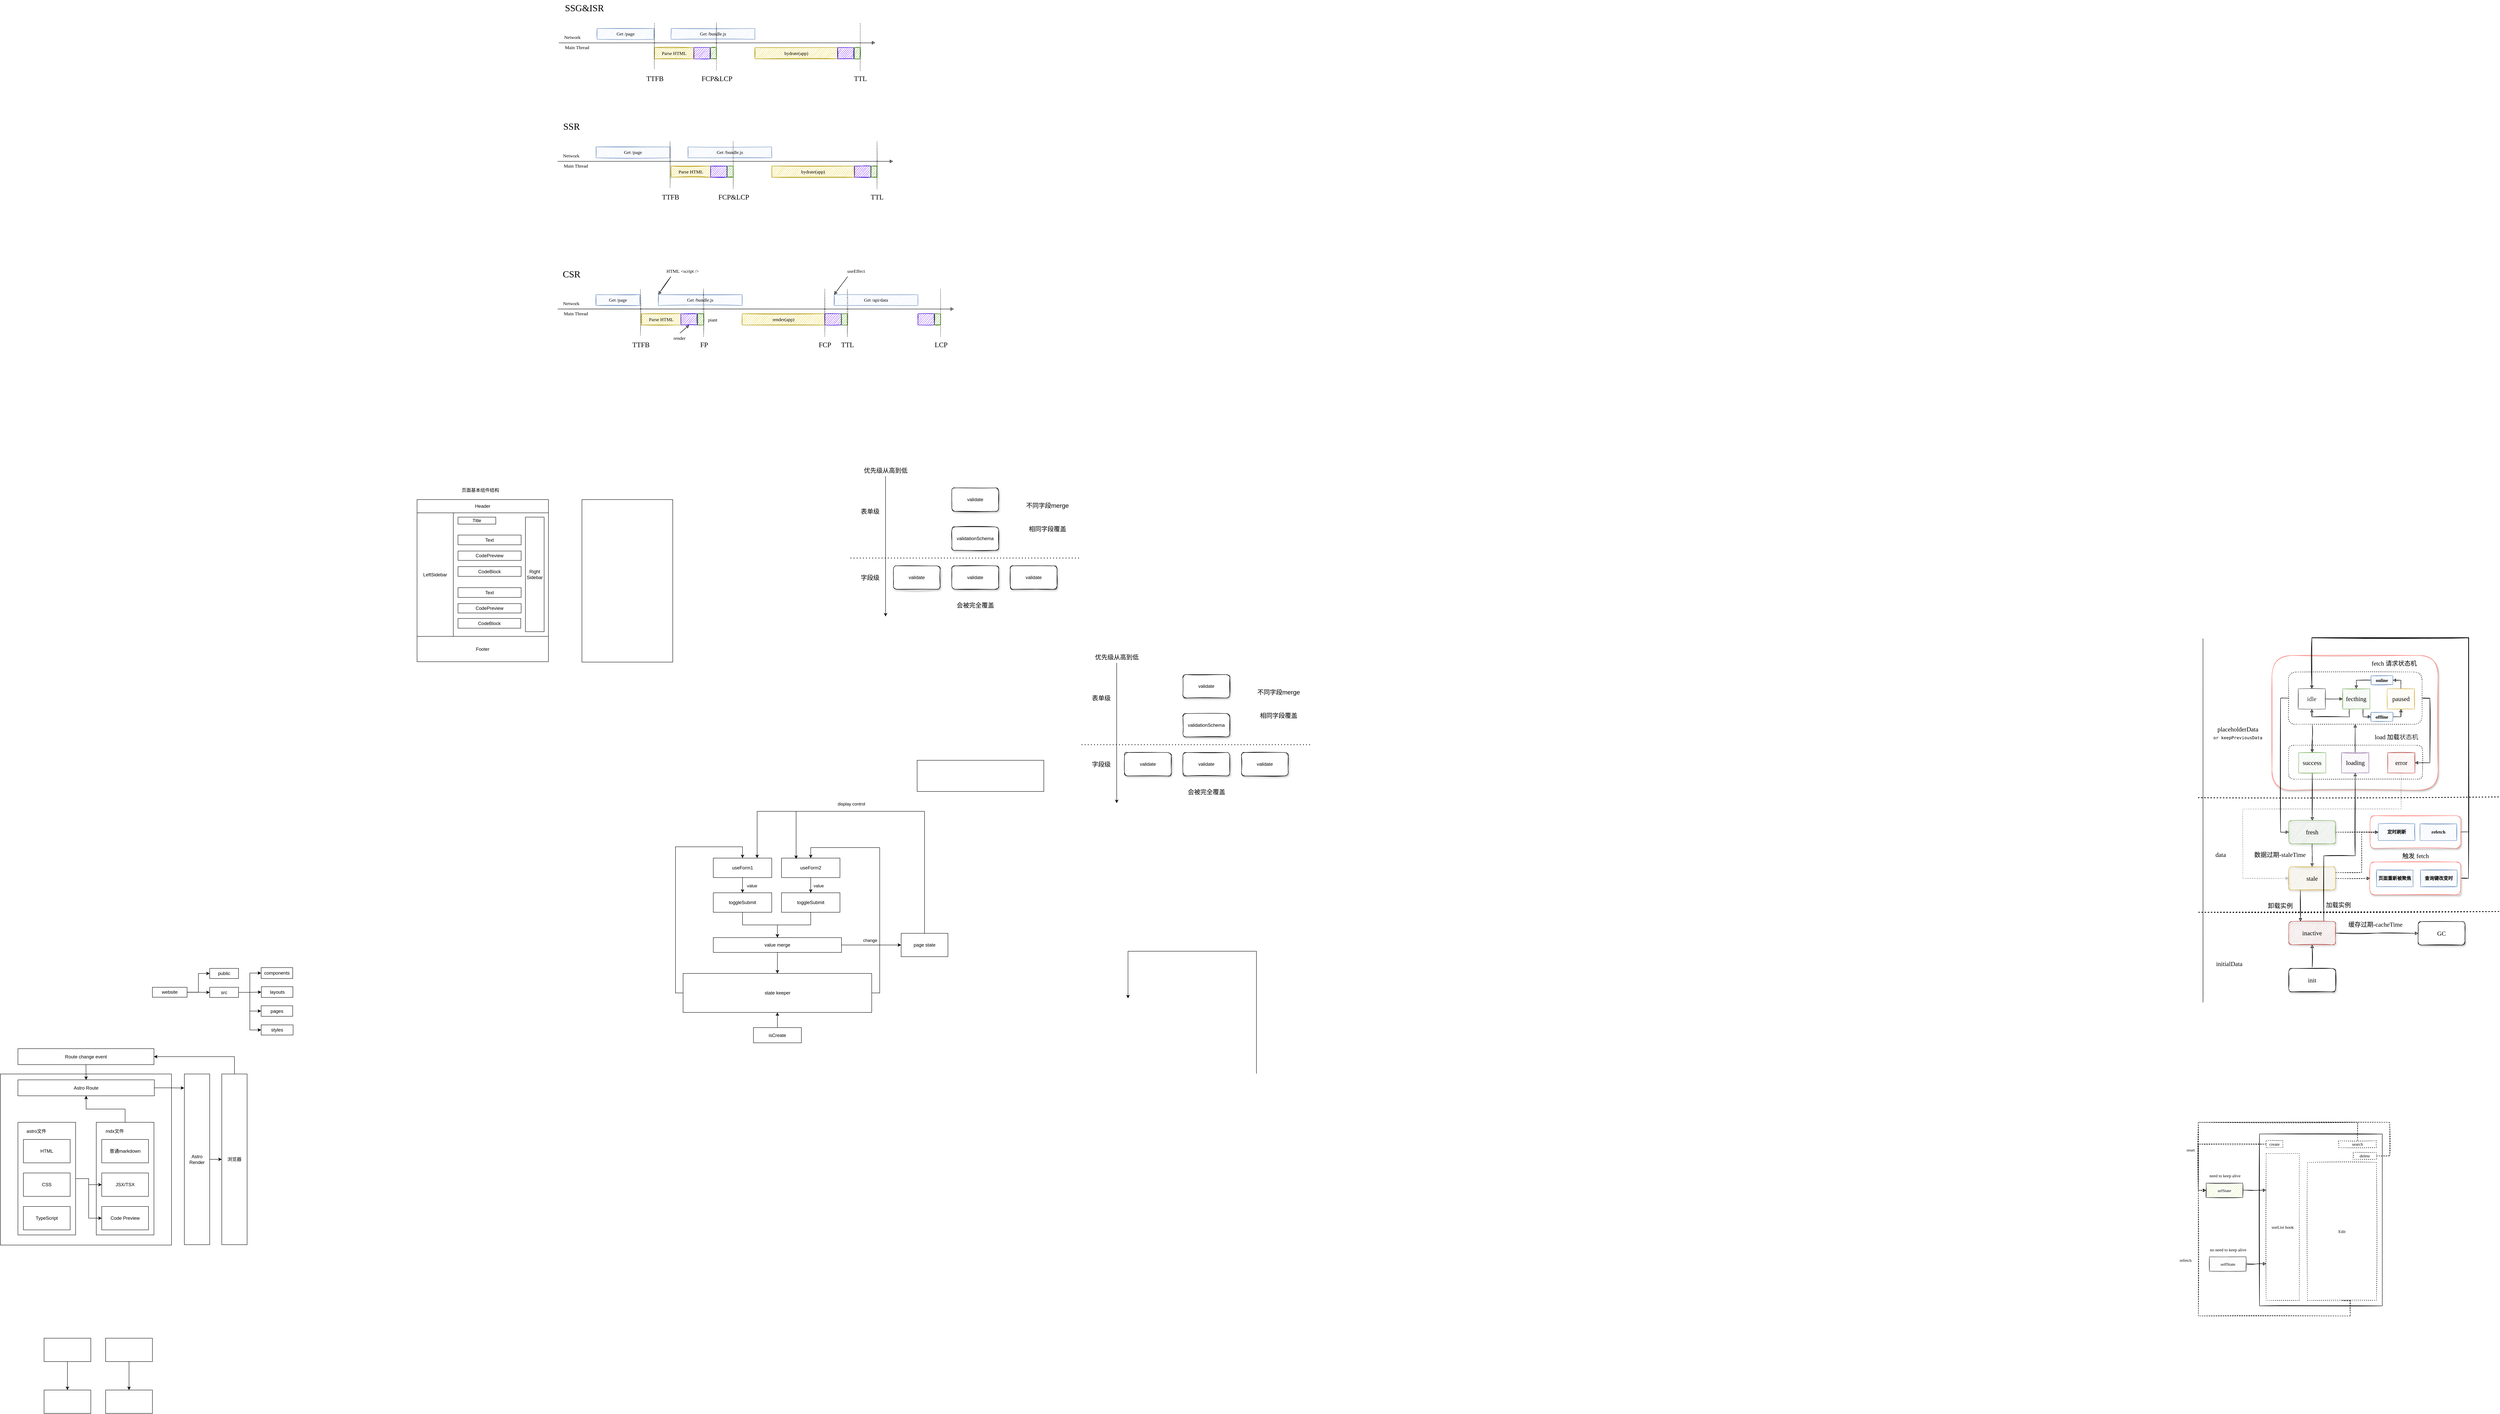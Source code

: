 <mxfile version="20.3.6" type="github">
  <diagram id="TjR1-rSzGZyo8haZhh6W" name="第 1 页">
    <mxGraphModel dx="3821" dy="2672" grid="0" gridSize="10" guides="1" tooltips="1" connect="1" arrows="1" fold="1" page="0" pageScale="1" pageWidth="827" pageHeight="1169" math="0" shadow="0">
      <root>
        <mxCell id="0" />
        <mxCell id="1" parent="0" />
        <mxCell id="sqBa-LW5SWp29sCQP3EE-73" value="" style="rounded=1;whiteSpace=wrap;html=1;shadow=1;sketch=1;glass=0;strokeColor=#FF8178;fontFamily=Comic Sans MS;" parent="1" vertex="1">
          <mxGeometry x="3727" y="800" width="426" height="345.47" as="geometry" />
        </mxCell>
        <mxCell id="sqBa-LW5SWp29sCQP3EE-144" style="edgeStyle=orthogonalEdgeStyle;rounded=0;sketch=1;orthogonalLoop=1;jettySize=auto;html=1;exitX=1;exitY=0.5;exitDx=0;exitDy=0;entryX=0.5;entryY=0;entryDx=0;entryDy=0;fontFamily=Comic Sans MS;fontSize=16;" parent="1" source="sqBa-LW5SWp29sCQP3EE-142" target="sqBa-LW5SWp29sCQP3EE-49" edge="1">
          <mxGeometry relative="1" as="geometry">
            <Array as="points">
              <mxPoint x="4231" y="1372" />
              <mxPoint x="4231" y="755" />
              <mxPoint x="3829" y="755" />
            </Array>
          </mxGeometry>
        </mxCell>
        <mxCell id="sqBa-LW5SWp29sCQP3EE-142" value="" style="rounded=1;whiteSpace=wrap;html=1;shadow=1;sketch=1;glass=0;strokeColor=#FF8178;fontFamily=Comic Sans MS;" parent="1" vertex="1">
          <mxGeometry x="3978.25" y="1329.97" width="232.5" height="84" as="geometry" />
        </mxCell>
        <mxCell id="sqBa-LW5SWp29sCQP3EE-101" value="" style="rounded=1;whiteSpace=wrap;html=1;shadow=0;sketch=1;glass=0;strokeColor=#000000;fontFamily=Comic Sans MS;dashed=1;dashPattern=1 4;" parent="1" vertex="1">
          <mxGeometry x="3770" y="1030.47" width="343" height="87" as="geometry" />
        </mxCell>
        <mxCell id="LKFy4Z4dUArzQCND-wwM-69" value="" style="whiteSpace=wrap;html=1;aspect=fixed;strokeColor=default;" parent="1" vertex="1">
          <mxGeometry x="-2101" y="1874" width="439" height="439" as="geometry" />
        </mxCell>
        <mxCell id="iYNAMt9WykVBRRJNnP1b-1" value="validate" style="rounded=1;whiteSpace=wrap;html=1;sketch=1;glass=0;shadow=1;" parent="1" vertex="1">
          <mxGeometry x="340" y="370" width="120" height="60" as="geometry" />
        </mxCell>
        <mxCell id="iYNAMt9WykVBRRJNnP1b-2" value="validationSchema" style="rounded=1;whiteSpace=wrap;html=1;sketch=1;glass=0;shadow=1;" parent="1" vertex="1">
          <mxGeometry x="340" y="470" width="120" height="60" as="geometry" />
        </mxCell>
        <mxCell id="iYNAMt9WykVBRRJNnP1b-3" value="validate" style="rounded=1;whiteSpace=wrap;html=1;sketch=1;glass=0;shadow=1;" parent="1" vertex="1">
          <mxGeometry x="340" y="570" width="120" height="60" as="geometry" />
        </mxCell>
        <mxCell id="iYNAMt9WykVBRRJNnP1b-5" value="validate" style="rounded=1;whiteSpace=wrap;html=1;sketch=1;glass=0;shadow=1;" parent="1" vertex="1">
          <mxGeometry x="190" y="570" width="120" height="60" as="geometry" />
        </mxCell>
        <mxCell id="iYNAMt9WykVBRRJNnP1b-6" value="validate" style="rounded=1;whiteSpace=wrap;html=1;sketch=1;glass=0;shadow=1;" parent="1" vertex="1">
          <mxGeometry x="490" y="570" width="120" height="60" as="geometry" />
        </mxCell>
        <mxCell id="iYNAMt9WykVBRRJNnP1b-8" value="" style="endArrow=none;dashed=1;html=1;dashPattern=1 3;strokeWidth=2;rounded=0;" parent="1" edge="1">
          <mxGeometry width="50" height="50" relative="1" as="geometry">
            <mxPoint x="80" y="550" as="sourcePoint" />
            <mxPoint x="670" y="550" as="targetPoint" />
          </mxGeometry>
        </mxCell>
        <mxCell id="iYNAMt9WykVBRRJNnP1b-9" value="" style="endArrow=classic;html=1;rounded=0;" parent="1" edge="1">
          <mxGeometry width="50" height="50" relative="1" as="geometry">
            <mxPoint x="170" y="340" as="sourcePoint" />
            <mxPoint x="170" y="700" as="targetPoint" />
          </mxGeometry>
        </mxCell>
        <mxCell id="iYNAMt9WykVBRRJNnP1b-10" value="优先级从高到低" style="text;html=1;align=center;verticalAlign=middle;resizable=0;points=[];autosize=1;strokeColor=none;fillColor=none;sketch=0;fontSize=16;" parent="1" vertex="1">
          <mxGeometry x="100" y="310" width="140" height="30" as="geometry" />
        </mxCell>
        <mxCell id="iYNAMt9WykVBRRJNnP1b-11" value="不同字段merge" style="text;html=1;align=center;verticalAlign=middle;resizable=0;points=[];autosize=1;strokeColor=none;fillColor=none;fontSize=16;" parent="1" vertex="1">
          <mxGeometry x="520" y="400" width="130" height="30" as="geometry" />
        </mxCell>
        <mxCell id="iYNAMt9WykVBRRJNnP1b-12" value="相同字段覆盖" style="text;html=1;align=center;verticalAlign=middle;resizable=0;points=[];autosize=1;strokeColor=none;fillColor=none;fontSize=16;" parent="1" vertex="1">
          <mxGeometry x="525" y="460" width="120" height="30" as="geometry" />
        </mxCell>
        <mxCell id="iYNAMt9WykVBRRJNnP1b-13" value="字段级" style="text;html=1;align=center;verticalAlign=middle;resizable=0;points=[];autosize=1;strokeColor=none;fillColor=none;fontSize=16;" parent="1" vertex="1">
          <mxGeometry x="95" y="585" width="70" height="30" as="geometry" />
        </mxCell>
        <mxCell id="iYNAMt9WykVBRRJNnP1b-14" value="表单级" style="text;html=1;align=center;verticalAlign=middle;resizable=0;points=[];autosize=1;strokeColor=none;fillColor=none;fontSize=16;" parent="1" vertex="1">
          <mxGeometry x="95" y="415" width="70" height="30" as="geometry" />
        </mxCell>
        <mxCell id="iYNAMt9WykVBRRJNnP1b-15" value="会被完全覆盖" style="text;html=1;align=center;verticalAlign=middle;resizable=0;points=[];autosize=1;strokeColor=none;fillColor=none;fontSize=16;" parent="1" vertex="1">
          <mxGeometry x="340" y="656" width="120" height="30" as="geometry" />
        </mxCell>
        <mxCell id="iYNAMt9WykVBRRJNnP1b-17" value="validate" style="rounded=1;whiteSpace=wrap;html=1;sketch=1;glass=0;shadow=1;" parent="1" vertex="1">
          <mxGeometry x="933" y="849" width="120" height="60" as="geometry" />
        </mxCell>
        <mxCell id="iYNAMt9WykVBRRJNnP1b-18" value="validationSchema" style="rounded=1;whiteSpace=wrap;html=1;sketch=1;glass=0;shadow=1;" parent="1" vertex="1">
          <mxGeometry x="933" y="949" width="120" height="60" as="geometry" />
        </mxCell>
        <mxCell id="iYNAMt9WykVBRRJNnP1b-19" value="validate" style="rounded=1;whiteSpace=wrap;html=1;sketch=1;glass=0;shadow=1;" parent="1" vertex="1">
          <mxGeometry x="933" y="1049" width="120" height="60" as="geometry" />
        </mxCell>
        <mxCell id="iYNAMt9WykVBRRJNnP1b-20" value="validate" style="rounded=1;whiteSpace=wrap;html=1;sketch=1;glass=0;shadow=1;" parent="1" vertex="1">
          <mxGeometry x="783" y="1049" width="120" height="60" as="geometry" />
        </mxCell>
        <mxCell id="iYNAMt9WykVBRRJNnP1b-21" value="validate" style="rounded=1;whiteSpace=wrap;html=1;sketch=1;glass=0;shadow=1;" parent="1" vertex="1">
          <mxGeometry x="1083" y="1049" width="120" height="60" as="geometry" />
        </mxCell>
        <mxCell id="iYNAMt9WykVBRRJNnP1b-22" value="" style="endArrow=none;dashed=1;html=1;dashPattern=1 3;strokeWidth=2;rounded=0;" parent="1" edge="1">
          <mxGeometry width="50" height="50" relative="1" as="geometry">
            <mxPoint x="673" y="1029" as="sourcePoint" />
            <mxPoint x="1263" y="1029" as="targetPoint" />
          </mxGeometry>
        </mxCell>
        <mxCell id="iYNAMt9WykVBRRJNnP1b-23" value="" style="endArrow=classic;html=1;rounded=0;" parent="1" edge="1">
          <mxGeometry width="50" height="50" relative="1" as="geometry">
            <mxPoint x="763" y="819" as="sourcePoint" />
            <mxPoint x="763" y="1179" as="targetPoint" />
          </mxGeometry>
        </mxCell>
        <mxCell id="iYNAMt9WykVBRRJNnP1b-24" value="优先级从高到低" style="text;html=1;align=center;verticalAlign=middle;resizable=0;points=[];autosize=1;strokeColor=none;fillColor=none;sketch=0;fontSize=16;" parent="1" vertex="1">
          <mxGeometry x="693" y="789" width="140" height="30" as="geometry" />
        </mxCell>
        <mxCell id="iYNAMt9WykVBRRJNnP1b-25" value="不同字段merge" style="text;html=1;align=center;verticalAlign=middle;resizable=0;points=[];autosize=1;strokeColor=none;fillColor=none;fontSize=16;" parent="1" vertex="1">
          <mxGeometry x="1113" y="879" width="130" height="30" as="geometry" />
        </mxCell>
        <mxCell id="iYNAMt9WykVBRRJNnP1b-26" value="相同字段覆盖" style="text;html=1;align=center;verticalAlign=middle;resizable=0;points=[];autosize=1;strokeColor=none;fillColor=none;fontSize=16;" parent="1" vertex="1">
          <mxGeometry x="1118" y="939" width="120" height="30" as="geometry" />
        </mxCell>
        <mxCell id="iYNAMt9WykVBRRJNnP1b-27" value="字段级" style="text;html=1;align=center;verticalAlign=middle;resizable=0;points=[];autosize=1;strokeColor=none;fillColor=none;fontSize=16;" parent="1" vertex="1">
          <mxGeometry x="688" y="1064" width="70" height="30" as="geometry" />
        </mxCell>
        <mxCell id="iYNAMt9WykVBRRJNnP1b-28" value="表单级" style="text;html=1;align=center;verticalAlign=middle;resizable=0;points=[];autosize=1;strokeColor=none;fillColor=none;fontSize=16;" parent="1" vertex="1">
          <mxGeometry x="688" y="894" width="70" height="30" as="geometry" />
        </mxCell>
        <mxCell id="iYNAMt9WykVBRRJNnP1b-29" value="会被完全覆盖" style="text;html=1;align=center;verticalAlign=middle;resizable=0;points=[];autosize=1;strokeColor=none;fillColor=none;fontSize=16;" parent="1" vertex="1">
          <mxGeometry x="933" y="1135" width="120" height="30" as="geometry" />
        </mxCell>
        <mxCell id="ybRk64Y0vvIrRGSaYGFf-1" value="" style="rounded=0;whiteSpace=wrap;html=1;" parent="1" vertex="1">
          <mxGeometry x="251" y="1069" width="325" height="80" as="geometry" />
        </mxCell>
        <mxCell id="ybRk64Y0vvIrRGSaYGFf-6" style="edgeStyle=orthogonalEdgeStyle;rounded=0;orthogonalLoop=1;jettySize=auto;html=1;exitX=0.5;exitY=1;exitDx=0;exitDy=0;entryX=0.5;entryY=0;entryDx=0;entryDy=0;" parent="1" source="ybRk64Y0vvIrRGSaYGFf-2" target="ybRk64Y0vvIrRGSaYGFf-4" edge="1">
          <mxGeometry relative="1" as="geometry" />
        </mxCell>
        <mxCell id="ybRk64Y0vvIrRGSaYGFf-7" value="value" style="edgeLabel;html=1;align=center;verticalAlign=middle;resizable=0;points=[];" parent="ybRk64Y0vvIrRGSaYGFf-6" vertex="1" connectable="0">
          <mxGeometry x="0.171" relative="1" as="geometry">
            <mxPoint x="24" y="-2" as="offset" />
          </mxGeometry>
        </mxCell>
        <mxCell id="ybRk64Y0vvIrRGSaYGFf-2" value="useForm1" style="rounded=0;whiteSpace=wrap;html=1;" parent="1" vertex="1">
          <mxGeometry x="-272" y="1320" width="150" height="50" as="geometry" />
        </mxCell>
        <mxCell id="ybRk64Y0vvIrRGSaYGFf-11" style="edgeStyle=orthogonalEdgeStyle;rounded=0;orthogonalLoop=1;jettySize=auto;html=1;exitX=0.5;exitY=1;exitDx=0;exitDy=0;entryX=0.5;entryY=0;entryDx=0;entryDy=0;" parent="1" source="ybRk64Y0vvIrRGSaYGFf-3" target="ybRk64Y0vvIrRGSaYGFf-5" edge="1">
          <mxGeometry relative="1" as="geometry" />
        </mxCell>
        <mxCell id="ybRk64Y0vvIrRGSaYGFf-12" value="value" style="edgeLabel;html=1;align=center;verticalAlign=middle;resizable=0;points=[];" parent="ybRk64Y0vvIrRGSaYGFf-11" vertex="1" connectable="0">
          <mxGeometry x="-0.103" relative="1" as="geometry">
            <mxPoint x="20" y="3" as="offset" />
          </mxGeometry>
        </mxCell>
        <mxCell id="ybRk64Y0vvIrRGSaYGFf-3" value="useForm2" style="rounded=0;whiteSpace=wrap;html=1;" parent="1" vertex="1">
          <mxGeometry x="-97" y="1320" width="150" height="50" as="geometry" />
        </mxCell>
        <mxCell id="ybRk64Y0vvIrRGSaYGFf-9" style="edgeStyle=orthogonalEdgeStyle;rounded=0;orthogonalLoop=1;jettySize=auto;html=1;exitX=0.5;exitY=1;exitDx=0;exitDy=0;entryX=0.5;entryY=0;entryDx=0;entryDy=0;" parent="1" source="ybRk64Y0vvIrRGSaYGFf-4" target="ybRk64Y0vvIrRGSaYGFf-8" edge="1">
          <mxGeometry relative="1" as="geometry" />
        </mxCell>
        <mxCell id="ybRk64Y0vvIrRGSaYGFf-4" value="toggleSubmit" style="rounded=0;whiteSpace=wrap;html=1;" parent="1" vertex="1">
          <mxGeometry x="-272" y="1409" width="150" height="50" as="geometry" />
        </mxCell>
        <mxCell id="ybRk64Y0vvIrRGSaYGFf-10" style="edgeStyle=orthogonalEdgeStyle;rounded=0;orthogonalLoop=1;jettySize=auto;html=1;exitX=0.5;exitY=1;exitDx=0;exitDy=0;entryX=0.5;entryY=0;entryDx=0;entryDy=0;" parent="1" source="ybRk64Y0vvIrRGSaYGFf-5" target="ybRk64Y0vvIrRGSaYGFf-8" edge="1">
          <mxGeometry relative="1" as="geometry" />
        </mxCell>
        <mxCell id="ybRk64Y0vvIrRGSaYGFf-5" value="toggleSubmit" style="rounded=0;whiteSpace=wrap;html=1;" parent="1" vertex="1">
          <mxGeometry x="-97" y="1409" width="150" height="50" as="geometry" />
        </mxCell>
        <mxCell id="ybRk64Y0vvIrRGSaYGFf-14" style="edgeStyle=orthogonalEdgeStyle;rounded=0;orthogonalLoop=1;jettySize=auto;html=1;exitX=0.5;exitY=1;exitDx=0;exitDy=0;" parent="1" source="ybRk64Y0vvIrRGSaYGFf-8" target="ybRk64Y0vvIrRGSaYGFf-13" edge="1">
          <mxGeometry relative="1" as="geometry" />
        </mxCell>
        <mxCell id="ybRk64Y0vvIrRGSaYGFf-21" value="change" style="edgeStyle=orthogonalEdgeStyle;rounded=0;orthogonalLoop=1;jettySize=auto;html=1;exitX=1;exitY=0.5;exitDx=0;exitDy=0;entryX=0;entryY=0.5;entryDx=0;entryDy=0;" parent="1" source="ybRk64Y0vvIrRGSaYGFf-8" target="ybRk64Y0vvIrRGSaYGFf-20" edge="1">
          <mxGeometry x="-0.046" y="12" relative="1" as="geometry">
            <mxPoint as="offset" />
          </mxGeometry>
        </mxCell>
        <mxCell id="ybRk64Y0vvIrRGSaYGFf-8" value="value merge" style="rounded=0;whiteSpace=wrap;html=1;" parent="1" vertex="1">
          <mxGeometry x="-272" y="1524" width="329" height="38" as="geometry" />
        </mxCell>
        <mxCell id="ybRk64Y0vvIrRGSaYGFf-15" style="edgeStyle=orthogonalEdgeStyle;rounded=0;orthogonalLoop=1;jettySize=auto;html=1;exitX=0;exitY=0.5;exitDx=0;exitDy=0;entryX=0.5;entryY=0;entryDx=0;entryDy=0;" parent="1" source="ybRk64Y0vvIrRGSaYGFf-13" target="ybRk64Y0vvIrRGSaYGFf-2" edge="1">
          <mxGeometry relative="1" as="geometry">
            <Array as="points">
              <mxPoint x="-369" y="1666" />
              <mxPoint x="-369" y="1291" />
              <mxPoint x="-197" y="1291" />
            </Array>
          </mxGeometry>
        </mxCell>
        <mxCell id="ybRk64Y0vvIrRGSaYGFf-16" style="edgeStyle=orthogonalEdgeStyle;rounded=0;orthogonalLoop=1;jettySize=auto;html=1;exitX=1;exitY=0.5;exitDx=0;exitDy=0;entryX=0.5;entryY=0;entryDx=0;entryDy=0;" parent="1" source="ybRk64Y0vvIrRGSaYGFf-13" target="ybRk64Y0vvIrRGSaYGFf-3" edge="1">
          <mxGeometry relative="1" as="geometry">
            <Array as="points">
              <mxPoint x="155" y="1666" />
              <mxPoint x="155" y="1293" />
              <mxPoint x="-22" y="1293" />
            </Array>
          </mxGeometry>
        </mxCell>
        <mxCell id="ybRk64Y0vvIrRGSaYGFf-13" value="state keeper" style="rounded=0;whiteSpace=wrap;html=1;" parent="1" vertex="1">
          <mxGeometry x="-349.5" y="1616" width="484" height="100" as="geometry" />
        </mxCell>
        <mxCell id="ybRk64Y0vvIrRGSaYGFf-19" style="edgeStyle=orthogonalEdgeStyle;rounded=0;orthogonalLoop=1;jettySize=auto;html=1;exitX=0.5;exitY=0;exitDx=0;exitDy=0;entryX=0.5;entryY=1;entryDx=0;entryDy=0;" parent="1" source="ybRk64Y0vvIrRGSaYGFf-18" target="ybRk64Y0vvIrRGSaYGFf-13" edge="1">
          <mxGeometry relative="1" as="geometry" />
        </mxCell>
        <mxCell id="ybRk64Y0vvIrRGSaYGFf-18" value="isCreate" style="rounded=0;whiteSpace=wrap;html=1;" parent="1" vertex="1">
          <mxGeometry x="-169" y="1755" width="123" height="39" as="geometry" />
        </mxCell>
        <mxCell id="ybRk64Y0vvIrRGSaYGFf-22" style="edgeStyle=orthogonalEdgeStyle;rounded=0;orthogonalLoop=1;jettySize=auto;html=1;exitX=0.5;exitY=0;exitDx=0;exitDy=0;entryX=0.25;entryY=0;entryDx=0;entryDy=0;" parent="1" edge="1">
          <mxGeometry relative="1" as="geometry">
            <mxPoint x="1121.5" y="1873" as="sourcePoint" />
            <mxPoint x="792" y="1680" as="targetPoint" />
            <Array as="points">
              <mxPoint x="1121.5" y="1559" />
              <mxPoint x="792.5" y="1559" />
            </Array>
          </mxGeometry>
        </mxCell>
        <mxCell id="ybRk64Y0vvIrRGSaYGFf-23" style="edgeStyle=orthogonalEdgeStyle;rounded=0;orthogonalLoop=1;jettySize=auto;html=1;exitX=0.5;exitY=0;exitDx=0;exitDy=0;entryX=0.75;entryY=0;entryDx=0;entryDy=0;" parent="1" source="ybRk64Y0vvIrRGSaYGFf-20" target="ybRk64Y0vvIrRGSaYGFf-2" edge="1">
          <mxGeometry relative="1" as="geometry">
            <Array as="points">
              <mxPoint x="270" y="1200" />
              <mxPoint x="-159" y="1200" />
            </Array>
          </mxGeometry>
        </mxCell>
        <mxCell id="ybRk64Y0vvIrRGSaYGFf-24" style="edgeStyle=orthogonalEdgeStyle;rounded=0;orthogonalLoop=1;jettySize=auto;html=1;exitX=0.5;exitY=0;exitDx=0;exitDy=0;entryX=0.25;entryY=0;entryDx=0;entryDy=0;" parent="1" edge="1">
          <mxGeometry relative="1" as="geometry">
            <mxPoint x="270" y="1515" as="sourcePoint" />
            <mxPoint x="-59.5" y="1322" as="targetPoint" />
            <Array as="points">
              <mxPoint x="270" y="1200" />
              <mxPoint x="-59" y="1200" />
            </Array>
          </mxGeometry>
        </mxCell>
        <mxCell id="ybRk64Y0vvIrRGSaYGFf-25" value="display control" style="edgeLabel;html=1;align=center;verticalAlign=middle;resizable=0;points=[];" parent="ybRk64Y0vvIrRGSaYGFf-24" vertex="1" connectable="0">
          <mxGeometry x="0.31" y="-3" relative="1" as="geometry">
            <mxPoint x="-1" y="-16" as="offset" />
          </mxGeometry>
        </mxCell>
        <mxCell id="ybRk64Y0vvIrRGSaYGFf-20" value="page state" style="rounded=0;whiteSpace=wrap;html=1;" parent="1" vertex="1">
          <mxGeometry x="210" y="1513" width="120" height="60" as="geometry" />
        </mxCell>
        <mxCell id="OfM3aT3gorayr-V404j--24" value="" style="rounded=0;whiteSpace=wrap;html=1;" parent="1" vertex="1">
          <mxGeometry x="-1032" y="400" width="337" height="416" as="geometry" />
        </mxCell>
        <mxCell id="OfM3aT3gorayr-V404j--25" value="Header" style="rounded=0;whiteSpace=wrap;html=1;" parent="1" vertex="1">
          <mxGeometry x="-1032" y="400" width="337" height="34" as="geometry" />
        </mxCell>
        <mxCell id="OfM3aT3gorayr-V404j--26" value="LeftSidebar" style="rounded=0;whiteSpace=wrap;html=1;" parent="1" vertex="1">
          <mxGeometry x="-1032" y="434" width="93" height="317" as="geometry" />
        </mxCell>
        <mxCell id="OfM3aT3gorayr-V404j--27" value="Footer" style="rounded=0;whiteSpace=wrap;html=1;" parent="1" vertex="1">
          <mxGeometry x="-1032" y="751" width="337" height="65" as="geometry" />
        </mxCell>
        <mxCell id="OfM3aT3gorayr-V404j--28" value="Title" style="rounded=0;whiteSpace=wrap;html=1;" parent="1" vertex="1">
          <mxGeometry x="-927" y="445" width="97" height="18" as="geometry" />
        </mxCell>
        <mxCell id="OfM3aT3gorayr-V404j--29" value="页面基本组件结构" style="text;html=1;align=center;verticalAlign=middle;resizable=0;points=[];autosize=1;strokeColor=none;fillColor=none;" parent="1" vertex="1">
          <mxGeometry x="-927" y="363" width="114" height="26" as="geometry" />
        </mxCell>
        <mxCell id="OfM3aT3gorayr-V404j--30" value="Text" style="rounded=0;whiteSpace=wrap;html=1;" parent="1" vertex="1">
          <mxGeometry x="-927" y="491" width="162" height="25" as="geometry" />
        </mxCell>
        <mxCell id="OfM3aT3gorayr-V404j--31" value="CodeBlock" style="rounded=0;whiteSpace=wrap;html=1;" parent="1" vertex="1">
          <mxGeometry x="-927" y="572" width="162" height="25" as="geometry" />
        </mxCell>
        <mxCell id="OfM3aT3gorayr-V404j--32" value="CodePreview" style="rounded=0;whiteSpace=wrap;html=1;" parent="1" vertex="1">
          <mxGeometry x="-927" y="532" width="162" height="24" as="geometry" />
        </mxCell>
        <mxCell id="OfM3aT3gorayr-V404j--33" value="Text" style="rounded=0;whiteSpace=wrap;html=1;" parent="1" vertex="1">
          <mxGeometry x="-927" y="626" width="162" height="25" as="geometry" />
        </mxCell>
        <mxCell id="OfM3aT3gorayr-V404j--34" value="CodeBlock" style="rounded=0;whiteSpace=wrap;html=1;" parent="1" vertex="1">
          <mxGeometry x="-927" y="705" width="161" height="25" as="geometry" />
        </mxCell>
        <mxCell id="OfM3aT3gorayr-V404j--35" value="CodePreview" style="rounded=0;whiteSpace=wrap;html=1;" parent="1" vertex="1">
          <mxGeometry x="-927" y="667" width="162" height="24" as="geometry" />
        </mxCell>
        <mxCell id="OfM3aT3gorayr-V404j--37" value="Right Sidebar" style="rounded=0;whiteSpace=wrap;html=1;" parent="1" vertex="1">
          <mxGeometry x="-754" y="445" width="48" height="294" as="geometry" />
        </mxCell>
        <mxCell id="OfM3aT3gorayr-V404j--38" value="" style="rounded=0;whiteSpace=wrap;html=1;" parent="1" vertex="1">
          <mxGeometry x="-609" y="400" width="233" height="417" as="geometry" />
        </mxCell>
        <mxCell id="LKFy4Z4dUArzQCND-wwM-2" value="public" style="rounded=0;whiteSpace=wrap;html=1;strokeColor=default;" parent="1" vertex="1">
          <mxGeometry x="-1564" y="1603" width="74" height="26" as="geometry" />
        </mxCell>
        <mxCell id="LKFy4Z4dUArzQCND-wwM-39" style="edgeStyle=orthogonalEdgeStyle;rounded=0;orthogonalLoop=1;jettySize=auto;html=1;exitX=1;exitY=0.5;exitDx=0;exitDy=0;entryX=0;entryY=0.5;entryDx=0;entryDy=0;" parent="1" source="LKFy4Z4dUArzQCND-wwM-31" target="LKFy4Z4dUArzQCND-wwM-56" edge="1">
          <mxGeometry relative="1" as="geometry">
            <mxPoint x="-1432" y="1659" as="targetPoint" />
          </mxGeometry>
        </mxCell>
        <mxCell id="LKFy4Z4dUArzQCND-wwM-40" style="edgeStyle=orthogonalEdgeStyle;rounded=0;orthogonalLoop=1;jettySize=auto;html=1;exitX=1;exitY=0.5;exitDx=0;exitDy=0;entryX=0;entryY=0.5;entryDx=0;entryDy=0;" parent="1" source="LKFy4Z4dUArzQCND-wwM-31" target="LKFy4Z4dUArzQCND-wwM-36" edge="1">
          <mxGeometry relative="1" as="geometry" />
        </mxCell>
        <mxCell id="LKFy4Z4dUArzQCND-wwM-41" style="edgeStyle=orthogonalEdgeStyle;rounded=0;orthogonalLoop=1;jettySize=auto;html=1;exitX=1;exitY=0.5;exitDx=0;exitDy=0;entryX=0;entryY=0.5;entryDx=0;entryDy=0;" parent="1" source="LKFy4Z4dUArzQCND-wwM-31" target="LKFy4Z4dUArzQCND-wwM-37" edge="1">
          <mxGeometry relative="1" as="geometry" />
        </mxCell>
        <mxCell id="LKFy4Z4dUArzQCND-wwM-42" style="edgeStyle=orthogonalEdgeStyle;rounded=0;orthogonalLoop=1;jettySize=auto;html=1;exitX=1;exitY=0.5;exitDx=0;exitDy=0;entryX=0;entryY=0.5;entryDx=0;entryDy=0;" parent="1" source="LKFy4Z4dUArzQCND-wwM-31" target="LKFy4Z4dUArzQCND-wwM-32" edge="1">
          <mxGeometry relative="1" as="geometry" />
        </mxCell>
        <mxCell id="LKFy4Z4dUArzQCND-wwM-31" value="src" style="rounded=0;whiteSpace=wrap;html=1;strokeColor=default;" parent="1" vertex="1">
          <mxGeometry x="-1564" y="1651.5" width="74" height="26" as="geometry" />
        </mxCell>
        <mxCell id="LKFy4Z4dUArzQCND-wwM-32" value="components" style="rounded=0;whiteSpace=wrap;html=1;" parent="1" vertex="1">
          <mxGeometry x="-1432" y="1601" width="81" height="28" as="geometry" />
        </mxCell>
        <mxCell id="LKFy4Z4dUArzQCND-wwM-36" value="pages" style="rounded=0;whiteSpace=wrap;html=1;" parent="1" vertex="1">
          <mxGeometry x="-1432" y="1699" width="81" height="27" as="geometry" />
        </mxCell>
        <mxCell id="LKFy4Z4dUArzQCND-wwM-37" value="styles" style="rounded=0;whiteSpace=wrap;html=1;" parent="1" vertex="1">
          <mxGeometry x="-1432" y="1748" width="82" height="26" as="geometry" />
        </mxCell>
        <mxCell id="LKFy4Z4dUArzQCND-wwM-44" style="edgeStyle=orthogonalEdgeStyle;rounded=0;orthogonalLoop=1;jettySize=auto;html=1;exitX=1;exitY=0.5;exitDx=0;exitDy=0;entryX=0;entryY=0.5;entryDx=0;entryDy=0;" parent="1" source="LKFy4Z4dUArzQCND-wwM-43" target="LKFy4Z4dUArzQCND-wwM-2" edge="1">
          <mxGeometry relative="1" as="geometry" />
        </mxCell>
        <mxCell id="LKFy4Z4dUArzQCND-wwM-45" style="edgeStyle=orthogonalEdgeStyle;rounded=0;orthogonalLoop=1;jettySize=auto;html=1;exitX=1;exitY=0.5;exitDx=0;exitDy=0;entryX=0;entryY=0.5;entryDx=0;entryDy=0;" parent="1" source="LKFy4Z4dUArzQCND-wwM-43" target="LKFy4Z4dUArzQCND-wwM-31" edge="1">
          <mxGeometry relative="1" as="geometry" />
        </mxCell>
        <mxCell id="LKFy4Z4dUArzQCND-wwM-43" value="website" style="rounded=0;whiteSpace=wrap;html=1;strokeColor=default;" parent="1" vertex="1">
          <mxGeometry x="-1711" y="1651.5" width="89" height="25.5" as="geometry" />
        </mxCell>
        <mxCell id="LKFy4Z4dUArzQCND-wwM-66" style="edgeStyle=orthogonalEdgeStyle;rounded=0;orthogonalLoop=1;jettySize=auto;html=1;exitX=0.5;exitY=0;exitDx=0;exitDy=0;" parent="1" source="LKFy4Z4dUArzQCND-wwM-51" target="LKFy4Z4dUArzQCND-wwM-63" edge="1">
          <mxGeometry relative="1" as="geometry" />
        </mxCell>
        <mxCell id="LKFy4Z4dUArzQCND-wwM-51" value="" style="rounded=0;whiteSpace=wrap;html=1;strokeColor=default;" parent="1" vertex="1">
          <mxGeometry x="-1855" y="1998" width="148" height="289" as="geometry" />
        </mxCell>
        <mxCell id="LKFy4Z4dUArzQCND-wwM-52" value="mdx文件" style="text;html=1;align=center;verticalAlign=middle;resizable=0;points=[];autosize=1;strokeColor=none;fillColor=none;" parent="1" vertex="1">
          <mxGeometry x="-1841" y="2008" width="65" height="26" as="geometry" />
        </mxCell>
        <mxCell id="LKFy4Z4dUArzQCND-wwM-53" value="普通markdown" style="rounded=0;whiteSpace=wrap;html=1;strokeColor=default;" parent="1" vertex="1">
          <mxGeometry x="-1841" y="2042" width="120" height="60" as="geometry" />
        </mxCell>
        <mxCell id="LKFy4Z4dUArzQCND-wwM-54" value="JSX/TSX" style="rounded=0;whiteSpace=wrap;html=1;strokeColor=default;" parent="1" vertex="1">
          <mxGeometry x="-1841" y="2128" width="120" height="60" as="geometry" />
        </mxCell>
        <mxCell id="LKFy4Z4dUArzQCND-wwM-55" value="Code Preview" style="rounded=0;whiteSpace=wrap;html=1;strokeColor=default;" parent="1" vertex="1">
          <mxGeometry x="-1841" y="2214" width="120" height="60" as="geometry" />
        </mxCell>
        <mxCell id="LKFy4Z4dUArzQCND-wwM-56" value="layouts" style="rounded=0;whiteSpace=wrap;html=1;" parent="1" vertex="1">
          <mxGeometry x="-1431.5" y="1650" width="81" height="27.5" as="geometry" />
        </mxCell>
        <mxCell id="LKFy4Z4dUArzQCND-wwM-64" style="edgeStyle=orthogonalEdgeStyle;rounded=0;orthogonalLoop=1;jettySize=auto;html=1;exitX=1;exitY=0.5;exitDx=0;exitDy=0;entryX=0;entryY=0.5;entryDx=0;entryDy=0;" parent="1" source="LKFy4Z4dUArzQCND-wwM-57" target="LKFy4Z4dUArzQCND-wwM-54" edge="1">
          <mxGeometry relative="1" as="geometry" />
        </mxCell>
        <mxCell id="LKFy4Z4dUArzQCND-wwM-65" style="edgeStyle=orthogonalEdgeStyle;rounded=0;orthogonalLoop=1;jettySize=auto;html=1;exitX=1;exitY=0.5;exitDx=0;exitDy=0;" parent="1" source="LKFy4Z4dUArzQCND-wwM-57" target="LKFy4Z4dUArzQCND-wwM-55" edge="1">
          <mxGeometry relative="1" as="geometry" />
        </mxCell>
        <mxCell id="LKFy4Z4dUArzQCND-wwM-57" value="" style="rounded=0;whiteSpace=wrap;html=1;strokeColor=default;" parent="1" vertex="1">
          <mxGeometry x="-2056" y="1998" width="148" height="289" as="geometry" />
        </mxCell>
        <mxCell id="LKFy4Z4dUArzQCND-wwM-58" value="astro文件" style="text;html=1;align=center;verticalAlign=middle;resizable=0;points=[];autosize=1;strokeColor=none;fillColor=none;" parent="1" vertex="1">
          <mxGeometry x="-2044" y="2008" width="69" height="26" as="geometry" />
        </mxCell>
        <mxCell id="LKFy4Z4dUArzQCND-wwM-59" value="HTML" style="rounded=0;whiteSpace=wrap;html=1;strokeColor=default;" parent="1" vertex="1">
          <mxGeometry x="-2042" y="2042" width="120" height="60" as="geometry" />
        </mxCell>
        <mxCell id="LKFy4Z4dUArzQCND-wwM-60" value="CSS" style="rounded=0;whiteSpace=wrap;html=1;strokeColor=default;" parent="1" vertex="1">
          <mxGeometry x="-2042" y="2128" width="120" height="60" as="geometry" />
        </mxCell>
        <mxCell id="LKFy4Z4dUArzQCND-wwM-61" value="TypeScript" style="rounded=0;whiteSpace=wrap;html=1;strokeColor=default;" parent="1" vertex="1">
          <mxGeometry x="-2042" y="2214" width="120" height="60" as="geometry" />
        </mxCell>
        <mxCell id="LKFy4Z4dUArzQCND-wwM-72" style="edgeStyle=orthogonalEdgeStyle;rounded=0;orthogonalLoop=1;jettySize=auto;html=1;exitX=1;exitY=0.5;exitDx=0;exitDy=0;entryX=-0.008;entryY=0.082;entryDx=0;entryDy=0;entryPerimeter=0;" parent="1" source="LKFy4Z4dUArzQCND-wwM-63" target="LKFy4Z4dUArzQCND-wwM-71" edge="1">
          <mxGeometry relative="1" as="geometry" />
        </mxCell>
        <mxCell id="LKFy4Z4dUArzQCND-wwM-63" value="A&lt;span style=&quot;&quot;&gt;stro Route&lt;/span&gt;" style="rounded=0;whiteSpace=wrap;html=1;strokeColor=default;" parent="1" vertex="1">
          <mxGeometry x="-2056" y="1889" width="350" height="41" as="geometry" />
        </mxCell>
        <mxCell id="LKFy4Z4dUArzQCND-wwM-68" style="edgeStyle=orthogonalEdgeStyle;rounded=0;orthogonalLoop=1;jettySize=auto;html=1;exitX=0.5;exitY=1;exitDx=0;exitDy=0;entryX=0.5;entryY=0;entryDx=0;entryDy=0;" parent="1" source="LKFy4Z4dUArzQCND-wwM-67" target="LKFy4Z4dUArzQCND-wwM-63" edge="1">
          <mxGeometry relative="1" as="geometry" />
        </mxCell>
        <mxCell id="LKFy4Z4dUArzQCND-wwM-67" value="Route change event" style="rounded=0;whiteSpace=wrap;html=1;strokeColor=default;" parent="1" vertex="1">
          <mxGeometry x="-2056" y="1809" width="349" height="41" as="geometry" />
        </mxCell>
        <mxCell id="LKFy4Z4dUArzQCND-wwM-75" style="edgeStyle=orthogonalEdgeStyle;rounded=0;orthogonalLoop=1;jettySize=auto;html=1;exitX=1;exitY=0.5;exitDx=0;exitDy=0;entryX=0;entryY=0.5;entryDx=0;entryDy=0;" parent="1" source="LKFy4Z4dUArzQCND-wwM-71" target="LKFy4Z4dUArzQCND-wwM-74" edge="1">
          <mxGeometry relative="1" as="geometry" />
        </mxCell>
        <mxCell id="LKFy4Z4dUArzQCND-wwM-71" value="Astro Render" style="rounded=0;whiteSpace=wrap;html=1;strokeColor=default;" parent="1" vertex="1">
          <mxGeometry x="-1629" y="1874" width="65" height="438" as="geometry" />
        </mxCell>
        <mxCell id="LKFy4Z4dUArzQCND-wwM-76" style="edgeStyle=orthogonalEdgeStyle;rounded=0;orthogonalLoop=1;jettySize=auto;html=1;exitX=0.5;exitY=0;exitDx=0;exitDy=0;entryX=1;entryY=0.5;entryDx=0;entryDy=0;" parent="1" source="LKFy4Z4dUArzQCND-wwM-74" target="LKFy4Z4dUArzQCND-wwM-67" edge="1">
          <mxGeometry relative="1" as="geometry" />
        </mxCell>
        <mxCell id="LKFy4Z4dUArzQCND-wwM-74" value="浏览器" style="rounded=0;whiteSpace=wrap;html=1;strokeColor=default;" parent="1" vertex="1">
          <mxGeometry x="-1533" y="1874" width="65" height="438" as="geometry" />
        </mxCell>
        <mxCell id="LKFy4Z4dUArzQCND-wwM-79" style="edgeStyle=orthogonalEdgeStyle;rounded=0;orthogonalLoop=1;jettySize=auto;html=1;exitX=0.5;exitY=1;exitDx=0;exitDy=0;" parent="1" source="LKFy4Z4dUArzQCND-wwM-77" target="LKFy4Z4dUArzQCND-wwM-78" edge="1">
          <mxGeometry relative="1" as="geometry" />
        </mxCell>
        <mxCell id="LKFy4Z4dUArzQCND-wwM-77" value="" style="rounded=0;whiteSpace=wrap;html=1;strokeColor=default;" parent="1" vertex="1">
          <mxGeometry x="-1989" y="2552" width="120" height="60" as="geometry" />
        </mxCell>
        <mxCell id="LKFy4Z4dUArzQCND-wwM-78" value="" style="rounded=0;whiteSpace=wrap;html=1;strokeColor=default;" parent="1" vertex="1">
          <mxGeometry x="-1989" y="2685" width="120" height="60" as="geometry" />
        </mxCell>
        <mxCell id="LKFy4Z4dUArzQCND-wwM-80" style="edgeStyle=orthogonalEdgeStyle;rounded=0;orthogonalLoop=1;jettySize=auto;html=1;exitX=0.5;exitY=1;exitDx=0;exitDy=0;" parent="1" source="LKFy4Z4dUArzQCND-wwM-81" target="LKFy4Z4dUArzQCND-wwM-82" edge="1">
          <mxGeometry relative="1" as="geometry" />
        </mxCell>
        <mxCell id="LKFy4Z4dUArzQCND-wwM-81" value="" style="rounded=0;whiteSpace=wrap;html=1;strokeColor=default;" parent="1" vertex="1">
          <mxGeometry x="-1831" y="2552" width="120" height="60" as="geometry" />
        </mxCell>
        <mxCell id="LKFy4Z4dUArzQCND-wwM-82" value="" style="rounded=0;whiteSpace=wrap;html=1;strokeColor=default;" parent="1" vertex="1">
          <mxGeometry x="-1831" y="2685" width="120" height="60" as="geometry" />
        </mxCell>
        <mxCell id="sqBa-LW5SWp29sCQP3EE-143" style="edgeStyle=orthogonalEdgeStyle;rounded=0;sketch=1;orthogonalLoop=1;jettySize=auto;html=1;exitX=1;exitY=0.5;exitDx=0;exitDy=0;entryX=0.5;entryY=0;entryDx=0;entryDy=0;fontFamily=Comic Sans MS;fontSize=16;" parent="1" source="sqBa-LW5SWp29sCQP3EE-1" target="sqBa-LW5SWp29sCQP3EE-49" edge="1">
          <mxGeometry relative="1" as="geometry">
            <Array as="points">
              <mxPoint x="4232" y="1253" />
              <mxPoint x="4232" y="754" />
              <mxPoint x="3829" y="754" />
            </Array>
          </mxGeometry>
        </mxCell>
        <mxCell id="sqBa-LW5SWp29sCQP3EE-1" value="" style="rounded=1;whiteSpace=wrap;html=1;shadow=1;sketch=1;glass=0;strokeColor=#FF8178;fontFamily=Comic Sans MS;" parent="1" vertex="1">
          <mxGeometry x="3979" y="1211" width="232.5" height="84" as="geometry" />
        </mxCell>
        <mxCell id="sqBa-LW5SWp29sCQP3EE-2" value="&lt;span data-reactroot=&quot;&quot; class=&quot;notion-enable-hover&quot; data-token-index=&quot;0&quot; style=&quot;font-weight:600&quot;&gt;定时刷新&lt;/span&gt;" style="rounded=0;whiteSpace=wrap;html=1;sketch=1;fillColor=#dae8fc;strokeColor=#6c8ebf;fontFamily=Comic Sans MS;" parent="1" vertex="1">
          <mxGeometry x="3999.75" y="1231.97" width="94" height="43" as="geometry" />
        </mxCell>
        <mxCell id="sqBa-LW5SWp29sCQP3EE-9" value="&lt;span data-reactroot=&quot;&quot; class=&quot;notion-enable-hover&quot; data-token-index=&quot;0&quot; style=&quot;font-weight:600&quot;&gt;页面重新被聚焦&lt;/span&gt;" style="rounded=0;whiteSpace=wrap;html=1;sketch=1;fillColor=#dae8fc;strokeColor=#6c8ebf;fontFamily=Comic Sans MS;" parent="1" vertex="1">
          <mxGeometry x="3995.25" y="1350.47" width="94" height="43" as="geometry" />
        </mxCell>
        <mxCell id="sqBa-LW5SWp29sCQP3EE-10" value="&lt;span data-reactroot=&quot;&quot; class=&quot;notion-enable-hover&quot; data-token-index=&quot;0&quot; style=&quot;font-weight:600&quot;&gt;查询键改变时&lt;/span&gt;" style="rounded=0;whiteSpace=wrap;html=1;sketch=1;fillColor=#dae8fc;strokeColor=#6c8ebf;fontFamily=Comic Sans MS;" parent="1" vertex="1">
          <mxGeometry x="4107.75" y="1350.47" width="94" height="43" as="geometry" />
        </mxCell>
        <mxCell id="sqBa-LW5SWp29sCQP3EE-11" value="触发 fetch" style="text;html=1;align=center;verticalAlign=middle;resizable=0;points=[];autosize=1;strokeColor=none;fillColor=none;fontSize=16;fontFamily=Comic Sans MS;" parent="1" vertex="1">
          <mxGeometry x="4046.75" y="1298.97" width="97" height="31" as="geometry" />
        </mxCell>
        <mxCell id="sqBa-LW5SWp29sCQP3EE-61" style="edgeStyle=orthogonalEdgeStyle;rounded=0;sketch=1;orthogonalLoop=1;jettySize=auto;html=1;exitX=0.5;exitY=1;exitDx=0;exitDy=0;entryX=0.5;entryY=0;entryDx=0;entryDy=0;fontFamily=Comic Sans MS;fontSize=16;" parent="1" source="sqBa-LW5SWp29sCQP3EE-26" target="sqBa-LW5SWp29sCQP3EE-27" edge="1">
          <mxGeometry relative="1" as="geometry" />
        </mxCell>
        <mxCell id="sqBa-LW5SWp29sCQP3EE-62" value="数据过期-staleTime" style="edgeLabel;html=1;align=center;verticalAlign=middle;resizable=0;points=[];fontSize=16;fontFamily=Comic Sans MS;" parent="sqBa-LW5SWp29sCQP3EE-61" vertex="1" connectable="0">
          <mxGeometry x="-0.171" relative="1" as="geometry">
            <mxPoint x="-84" y="3" as="offset" />
          </mxGeometry>
        </mxCell>
        <mxCell id="sqBa-LW5SWp29sCQP3EE-137" style="edgeStyle=orthogonalEdgeStyle;rounded=0;sketch=1;orthogonalLoop=1;jettySize=auto;html=1;exitX=1;exitY=0.5;exitDx=0;exitDy=0;fontFamily=Comic Sans MS;fontSize=16;dashed=1;" parent="1" source="sqBa-LW5SWp29sCQP3EE-26" target="sqBa-LW5SWp29sCQP3EE-2" edge="1">
          <mxGeometry relative="1" as="geometry" />
        </mxCell>
        <mxCell id="sqBa-LW5SWp29sCQP3EE-26" value="fresh" style="rounded=1;whiteSpace=wrap;html=1;fontSize=16;shadow=1;sketch=1;glass=0;fillColor=#d5e8d4;strokeColor=#82b366;fontFamily=Comic Sans MS;" parent="1" vertex="1">
          <mxGeometry x="3770.25" y="1223.47" width="120" height="60" as="geometry" />
        </mxCell>
        <mxCell id="sqBa-LW5SWp29sCQP3EE-39" style="edgeStyle=orthogonalEdgeStyle;rounded=0;sketch=1;orthogonalLoop=1;jettySize=auto;html=1;exitX=0.25;exitY=1;exitDx=0;exitDy=0;entryX=0.25;entryY=0;entryDx=0;entryDy=0;fontFamily=Comic Sans MS;fontSize=16;" parent="1" source="sqBa-LW5SWp29sCQP3EE-27" target="sqBa-LW5SWp29sCQP3EE-35" edge="1">
          <mxGeometry relative="1" as="geometry" />
        </mxCell>
        <mxCell id="sqBa-LW5SWp29sCQP3EE-145" style="edgeStyle=orthogonalEdgeStyle;rounded=0;sketch=1;orthogonalLoop=1;jettySize=auto;html=1;exitX=1;exitY=0.5;exitDx=0;exitDy=0;entryX=0;entryY=0.5;entryDx=0;entryDy=0;fontFamily=Comic Sans MS;fontSize=16;dashed=1;" parent="1" source="sqBa-LW5SWp29sCQP3EE-27" target="sqBa-LW5SWp29sCQP3EE-142" edge="1">
          <mxGeometry relative="1" as="geometry" />
        </mxCell>
        <mxCell id="sqBa-LW5SWp29sCQP3EE-146" style="edgeStyle=orthogonalEdgeStyle;rounded=0;sketch=1;orthogonalLoop=1;jettySize=auto;html=1;exitX=1;exitY=0.25;exitDx=0;exitDy=0;entryX=0;entryY=0.5;entryDx=0;entryDy=0;fontFamily=Comic Sans MS;fontSize=16;dashed=1;" parent="1" source="sqBa-LW5SWp29sCQP3EE-27" target="sqBa-LW5SWp29sCQP3EE-2" edge="1">
          <mxGeometry relative="1" as="geometry">
            <Array as="points">
              <mxPoint x="3957" y="1357" />
              <mxPoint x="3957" y="1253" />
            </Array>
          </mxGeometry>
        </mxCell>
        <mxCell id="sqBa-LW5SWp29sCQP3EE-27" value="stale" style="rounded=1;whiteSpace=wrap;html=1;fontSize=16;shadow=1;sketch=1;glass=0;fillColor=#fff2cc;strokeColor=#d6b656;fontFamily=Comic Sans MS;" parent="1" vertex="1">
          <mxGeometry x="3770" y="1341.97" width="120" height="60" as="geometry" />
        </mxCell>
        <mxCell id="sqBa-LW5SWp29sCQP3EE-34" value="&lt;span data-reactroot=&quot;&quot; class=&quot;notion-enable-hover&quot; data-token-index=&quot;0&quot; style=&quot;font-weight:600&quot;&gt;refetch&lt;/span&gt;" style="rounded=0;whiteSpace=wrap;html=1;sketch=1;fillColor=#dae8fc;strokeColor=#6c8ebf;fontFamily=Comic Sans MS;" parent="1" vertex="1">
          <mxGeometry x="4107" y="1231.97" width="94" height="43" as="geometry" />
        </mxCell>
        <mxCell id="sqBa-LW5SWp29sCQP3EE-134" style="edgeStyle=orthogonalEdgeStyle;rounded=0;sketch=1;orthogonalLoop=1;jettySize=auto;html=1;exitX=0.75;exitY=0;exitDx=0;exitDy=0;entryX=0.5;entryY=1;entryDx=0;entryDy=0;fontFamily=Comic Sans MS;fontSize=16;" parent="1" source="sqBa-LW5SWp29sCQP3EE-35" target="sqBa-LW5SWp29sCQP3EE-105" edge="1">
          <mxGeometry relative="1" as="geometry">
            <Array as="points">
              <mxPoint x="3860" y="1314" />
              <mxPoint x="3940" y="1314" />
            </Array>
          </mxGeometry>
        </mxCell>
        <mxCell id="sqBa-LW5SWp29sCQP3EE-158" style="edgeStyle=orthogonalEdgeStyle;rounded=0;sketch=1;orthogonalLoop=1;jettySize=auto;html=1;exitX=1;exitY=0.5;exitDx=0;exitDy=0;entryX=0;entryY=0.5;entryDx=0;entryDy=0;fontFamily=Comic Sans MS;fontSize=16;" parent="1" source="sqBa-LW5SWp29sCQP3EE-35" target="sqBa-LW5SWp29sCQP3EE-128" edge="1">
          <mxGeometry relative="1" as="geometry" />
        </mxCell>
        <mxCell id="sqBa-LW5SWp29sCQP3EE-35" value="inactive" style="rounded=1;whiteSpace=wrap;html=1;fontSize=16;shadow=1;sketch=1;glass=0;fillColor=#f8cecc;strokeColor=#b85450;fontFamily=Comic Sans MS;" parent="1" vertex="1">
          <mxGeometry x="3770" y="1482.47" width="120" height="60" as="geometry" />
        </mxCell>
        <mxCell id="sqBa-LW5SWp29sCQP3EE-125" style="edgeStyle=orthogonalEdgeStyle;rounded=0;sketch=1;orthogonalLoop=1;jettySize=auto;html=1;exitX=1;exitY=0.5;exitDx=0;exitDy=0;entryX=1;entryY=0.5;entryDx=0;entryDy=0;fontFamily=Comic Sans MS;fontSize=16;" parent="1" source="sqBa-LW5SWp29sCQP3EE-40" target="sqBa-LW5SWp29sCQP3EE-108" edge="1">
          <mxGeometry relative="1" as="geometry" />
        </mxCell>
        <mxCell id="sqBa-LW5SWp29sCQP3EE-149" style="edgeStyle=orthogonalEdgeStyle;rounded=0;sketch=1;orthogonalLoop=1;jettySize=auto;html=1;exitX=0;exitY=0.5;exitDx=0;exitDy=0;entryX=0;entryY=0.5;entryDx=0;entryDy=0;fontFamily=Comic Sans MS;fontSize=16;" parent="1" source="sqBa-LW5SWp29sCQP3EE-40" target="sqBa-LW5SWp29sCQP3EE-26" edge="1">
          <mxGeometry relative="1" as="geometry" />
        </mxCell>
        <mxCell id="sqBa-LW5SWp29sCQP3EE-150" style="edgeStyle=orthogonalEdgeStyle;rounded=0;sketch=1;orthogonalLoop=1;jettySize=auto;html=1;exitX=0.179;exitY=1.014;exitDx=0;exitDy=0;entryX=0.5;entryY=0;entryDx=0;entryDy=0;fontFamily=Comic Sans MS;fontSize=16;exitPerimeter=0;" parent="1" source="sqBa-LW5SWp29sCQP3EE-40" target="sqBa-LW5SWp29sCQP3EE-103" edge="1">
          <mxGeometry relative="1" as="geometry">
            <Array as="points" />
          </mxGeometry>
        </mxCell>
        <mxCell id="sqBa-LW5SWp29sCQP3EE-40" value="" style="rounded=1;whiteSpace=wrap;html=1;shadow=0;sketch=1;glass=0;strokeColor=default;fontFamily=Comic Sans MS;fillColor=none;dashed=1;dashPattern=1 4;" parent="1" vertex="1">
          <mxGeometry x="3769" y="842.47" width="343" height="134" as="geometry" />
        </mxCell>
        <mxCell id="sqBa-LW5SWp29sCQP3EE-114" style="edgeStyle=orthogonalEdgeStyle;rounded=0;sketch=1;orthogonalLoop=1;jettySize=auto;html=1;exitX=0.5;exitY=0;exitDx=0;exitDy=0;entryX=0.5;entryY=1;entryDx=0;entryDy=0;fontFamily=Comic Sans MS;fontSize=16;" parent="1" source="sqBa-LW5SWp29sCQP3EE-105" target="sqBa-LW5SWp29sCQP3EE-40" edge="1">
          <mxGeometry relative="1" as="geometry" />
        </mxCell>
        <mxCell id="sqBa-LW5SWp29sCQP3EE-102" value="load 加载&lt;span style=&quot;color: rgb(51, 51, 51); text-align: start;&quot;&gt;状态机&lt;/span&gt;" style="text;html=1;align=center;verticalAlign=middle;resizable=0;points=[];autosize=1;strokeColor=none;fillColor=none;fontSize=16;fontFamily=Comic Sans MS;sketch=1;" parent="1" vertex="1">
          <mxGeometry x="3979" y="993" width="133" height="32" as="geometry" />
        </mxCell>
        <mxCell id="sqBa-LW5SWp29sCQP3EE-119" style="edgeStyle=orthogonalEdgeStyle;rounded=0;sketch=1;orthogonalLoop=1;jettySize=auto;html=1;exitX=0.5;exitY=1;exitDx=0;exitDy=0;entryX=0.5;entryY=0;entryDx=0;entryDy=0;fontFamily=Comic Sans MS;fontSize=16;" parent="1" source="sqBa-LW5SWp29sCQP3EE-103" target="sqBa-LW5SWp29sCQP3EE-26" edge="1">
          <mxGeometry relative="1" as="geometry" />
        </mxCell>
        <mxCell id="sqBa-LW5SWp29sCQP3EE-103" value="success" style="rounded=0;whiteSpace=wrap;html=1;fontSize=16;fillColor=#d5e8d4;strokeColor=#82b366;sketch=1;shadow=0;fontFamily=Comic Sans MS;" parent="1" vertex="1">
          <mxGeometry x="3795.25" y="1049.47" width="70" height="52" as="geometry" />
        </mxCell>
        <mxCell id="sqBa-LW5SWp29sCQP3EE-105" value="loading" style="rounded=0;whiteSpace=wrap;html=1;fontSize=16;fillColor=#e1d5e7;strokeColor=#9673a6;sketch=1;shadow=0;fontFamily=Comic Sans MS;" parent="1" vertex="1">
          <mxGeometry x="3905.5" y="1049.47" width="70" height="52" as="geometry" />
        </mxCell>
        <mxCell id="sqBa-LW5SWp29sCQP3EE-204" style="edgeStyle=orthogonalEdgeStyle;rounded=0;sketch=1;orthogonalLoop=1;jettySize=auto;html=1;exitX=0.5;exitY=1;exitDx=0;exitDy=0;entryX=0;entryY=0.5;entryDx=0;entryDy=0;dashed=1;fontFamily=Comic Sans MS;fontSize=11;opacity=30;" parent="1" source="sqBa-LW5SWp29sCQP3EE-108" target="sqBa-LW5SWp29sCQP3EE-27" edge="1">
          <mxGeometry relative="1" as="geometry">
            <Array as="points">
              <mxPoint x="4059" y="1194" />
              <mxPoint x="3652" y="1194" />
              <mxPoint x="3652" y="1372" />
            </Array>
          </mxGeometry>
        </mxCell>
        <mxCell id="sqBa-LW5SWp29sCQP3EE-108" value="error" style="rounded=0;whiteSpace=wrap;html=1;fontSize=16;fillColor=#f8cecc;strokeColor=#b85450;sketch=1;shadow=0;fontFamily=Comic Sans MS;" parent="1" vertex="1">
          <mxGeometry x="4023.75" y="1049.47" width="70" height="52" as="geometry" />
        </mxCell>
        <mxCell id="sqBa-LW5SWp29sCQP3EE-46" value="fetch 请求状态机" style="text;html=1;align=center;verticalAlign=middle;resizable=0;points=[];autosize=1;strokeColor=none;fillColor=none;fontSize=16;fontFamily=Comic Sans MS;" parent="1" vertex="1">
          <mxGeometry x="3967" y="804" width="145" height="31" as="geometry" />
        </mxCell>
        <mxCell id="sqBa-LW5SWp29sCQP3EE-49" value="idle" style="rounded=0;whiteSpace=wrap;html=1;fontSize=16;fillColor=#f5f5f5;fontColor=#333333;strokeColor=#666666;sketch=1;shadow=0;fontFamily=Comic Sans MS;" parent="1" vertex="1">
          <mxGeometry x="3794.25" y="885.47" width="70" height="52" as="geometry" />
        </mxCell>
        <mxCell id="sqBa-LW5SWp29sCQP3EE-57" style="edgeStyle=orthogonalEdgeStyle;rounded=0;sketch=1;orthogonalLoop=1;jettySize=auto;html=1;exitX=0.25;exitY=1;exitDx=0;exitDy=0;entryX=0.5;entryY=1;entryDx=0;entryDy=0;fontFamily=Comic Sans MS;fontSize=16;" parent="1" source="sqBa-LW5SWp29sCQP3EE-50" target="sqBa-LW5SWp29sCQP3EE-49" edge="1">
          <mxGeometry relative="1" as="geometry" />
        </mxCell>
        <mxCell id="sqBa-LW5SWp29sCQP3EE-166" style="edgeStyle=orthogonalEdgeStyle;rounded=0;sketch=1;orthogonalLoop=1;jettySize=auto;html=1;exitX=0.75;exitY=1;exitDx=0;exitDy=0;entryX=0;entryY=0.5;entryDx=0;entryDy=0;fontFamily=Comic Sans MS;fontSize=11;" parent="1" source="sqBa-LW5SWp29sCQP3EE-50" target="sqBa-LW5SWp29sCQP3EE-165" edge="1">
          <mxGeometry relative="1" as="geometry">
            <Array as="points">
              <mxPoint x="3961" y="958" />
            </Array>
          </mxGeometry>
        </mxCell>
        <mxCell id="sqBa-LW5SWp29sCQP3EE-50" value="fecthing" style="rounded=0;whiteSpace=wrap;html=1;fontSize=16;fillColor=#d5e8d4;strokeColor=#82b366;sketch=1;shadow=0;fontFamily=Comic Sans MS;" parent="1" vertex="1">
          <mxGeometry x="3908.25" y="885.47" width="70" height="52" as="geometry" />
        </mxCell>
        <mxCell id="sqBa-LW5SWp29sCQP3EE-55" style="edgeStyle=orthogonalEdgeStyle;rounded=0;sketch=1;orthogonalLoop=1;jettySize=auto;html=1;exitX=1;exitY=0.5;exitDx=0;exitDy=0;entryX=0;entryY=0.5;entryDx=0;entryDy=0;fontFamily=Comic Sans MS;fontSize=16;" parent="1" source="sqBa-LW5SWp29sCQP3EE-49" target="sqBa-LW5SWp29sCQP3EE-50" edge="1">
          <mxGeometry relative="1" as="geometry" />
        </mxCell>
        <mxCell id="sqBa-LW5SWp29sCQP3EE-169" style="edgeStyle=orthogonalEdgeStyle;rounded=0;sketch=1;orthogonalLoop=1;jettySize=auto;html=1;exitX=0.5;exitY=0;exitDx=0;exitDy=0;entryX=1;entryY=0.5;entryDx=0;entryDy=0;fontFamily=Comic Sans MS;fontSize=11;" parent="1" source="sqBa-LW5SWp29sCQP3EE-51" target="sqBa-LW5SWp29sCQP3EE-168" edge="1">
          <mxGeometry relative="1" as="geometry">
            <Array as="points">
              <mxPoint x="4058" y="863" />
            </Array>
          </mxGeometry>
        </mxCell>
        <mxCell id="sqBa-LW5SWp29sCQP3EE-51" value="paused" style="rounded=0;whiteSpace=wrap;html=1;fontSize=16;fillColor=#fff2cc;strokeColor=#d6b656;sketch=1;shadow=0;fontFamily=Comic Sans MS;" parent="1" vertex="1">
          <mxGeometry x="4022.75" y="885.47" width="70" height="52" as="geometry" />
        </mxCell>
        <mxCell id="sqBa-LW5SWp29sCQP3EE-127" value="卸载实例" style="edgeLabel;html=1;align=center;verticalAlign=middle;resizable=0;points=[];fontSize=16;fontFamily=Comic Sans MS;" parent="1" vertex="1" connectable="0">
          <mxGeometry x="3748.001" y="1442.001" as="geometry" />
        </mxCell>
        <mxCell id="sqBa-LW5SWp29sCQP3EE-128" value="GC" style="rounded=1;whiteSpace=wrap;html=1;fontSize=16;shadow=1;sketch=1;glass=0;fontFamily=Comic Sans MS;" parent="1" vertex="1">
          <mxGeometry x="4102" y="1483" width="120" height="60" as="geometry" />
        </mxCell>
        <mxCell id="sqBa-LW5SWp29sCQP3EE-132" value="缓存过期-cacheTime&lt;br&gt;" style="text;html=1;align=center;verticalAlign=middle;resizable=0;points=[];autosize=1;strokeColor=none;fillColor=none;fontSize=16;fontFamily=Comic Sans MS;" parent="1" vertex="1">
          <mxGeometry x="3908.25" y="1474" width="168" height="31" as="geometry" />
        </mxCell>
        <mxCell id="sqBa-LW5SWp29sCQP3EE-135" value="加载实例" style="edgeLabel;html=1;align=center;verticalAlign=middle;resizable=0;points=[];fontSize=16;fontFamily=Comic Sans MS;" parent="1" vertex="1" connectable="0">
          <mxGeometry x="3760.001" y="1447.001" as="geometry">
            <mxPoint x="137" y="-7" as="offset" />
          </mxGeometry>
        </mxCell>
        <mxCell id="sqBa-LW5SWp29sCQP3EE-157" style="edgeStyle=orthogonalEdgeStyle;rounded=0;sketch=1;orthogonalLoop=1;jettySize=auto;html=1;exitX=0.5;exitY=0;exitDx=0;exitDy=0;entryX=0.5;entryY=1;entryDx=0;entryDy=0;fontFamily=Comic Sans MS;fontSize=16;" parent="1" source="sqBa-LW5SWp29sCQP3EE-151" target="sqBa-LW5SWp29sCQP3EE-35" edge="1">
          <mxGeometry relative="1" as="geometry" />
        </mxCell>
        <mxCell id="sqBa-LW5SWp29sCQP3EE-151" value="init" style="rounded=1;whiteSpace=wrap;html=1;fontSize=16;shadow=1;sketch=1;glass=0;fontFamily=Comic Sans MS;" parent="1" vertex="1">
          <mxGeometry x="3770" y="1603" width="120" height="60" as="geometry" />
        </mxCell>
        <mxCell id="sqBa-LW5SWp29sCQP3EE-154" value="data" style="text;html=1;align=center;verticalAlign=middle;resizable=0;points=[];autosize=1;strokeColor=none;fillColor=none;fontSize=16;fontFamily=Comic Sans MS;" parent="1" vertex="1">
          <mxGeometry x="3569" y="1295" width="51" height="31" as="geometry" />
        </mxCell>
        <mxCell id="sqBa-LW5SWp29sCQP3EE-155" value="placeholderData" style="text;html=1;align=center;verticalAlign=middle;resizable=0;points=[];autosize=1;strokeColor=none;fillColor=none;fontSize=16;fontFamily=Comic Sans MS;" parent="1" vertex="1">
          <mxGeometry x="3569" y="973" width="139" height="31" as="geometry" />
        </mxCell>
        <mxCell id="sqBa-LW5SWp29sCQP3EE-156" value="initialData" style="text;html=1;align=center;verticalAlign=middle;resizable=0;points=[];autosize=1;strokeColor=none;fillColor=none;fontSize=16;fontFamily=Comic Sans MS;" parent="1" vertex="1">
          <mxGeometry x="3569" y="1575" width="95" height="31" as="geometry" />
        </mxCell>
        <mxCell id="sqBa-LW5SWp29sCQP3EE-159" value="" style="endArrow=none;dashed=1;html=1;dashPattern=1 3;strokeWidth=2;rounded=0;sketch=1;fontFamily=Comic Sans MS;fontSize=16;" parent="1" edge="1">
          <mxGeometry width="50" height="50" relative="1" as="geometry">
            <mxPoint x="4308" y="1163" as="sourcePoint" />
            <mxPoint x="3537" y="1165" as="targetPoint" />
          </mxGeometry>
        </mxCell>
        <mxCell id="sqBa-LW5SWp29sCQP3EE-160" value="" style="endArrow=none;dashed=1;html=1;dashPattern=1 3;strokeWidth=2;rounded=0;sketch=1;fontFamily=Comic Sans MS;fontSize=16;" parent="1" edge="1">
          <mxGeometry width="50" height="50" relative="1" as="geometry">
            <mxPoint x="4309.0" y="1457" as="sourcePoint" />
            <mxPoint x="3538" y="1459" as="targetPoint" />
          </mxGeometry>
        </mxCell>
        <mxCell id="sqBa-LW5SWp29sCQP3EE-163" value="" style="endArrow=none;html=1;rounded=0;sketch=1;fontFamily=Comic Sans MS;fontSize=16;" parent="1" edge="1">
          <mxGeometry width="50" height="50" relative="1" as="geometry">
            <mxPoint x="3550" y="1690" as="sourcePoint" />
            <mxPoint x="3550" y="757" as="targetPoint" />
          </mxGeometry>
        </mxCell>
        <mxCell id="sqBa-LW5SWp29sCQP3EE-164" value="&lt;span style=&quot;font-family: &amp;quot;Source Code Pro&amp;quot;, &amp;quot;DejaVu Sans Mono&amp;quot;, &amp;quot;Ubuntu Mono&amp;quot;, &amp;quot;Anonymous Pro&amp;quot;, &amp;quot;Droid Sans Mono&amp;quot;, Menlo, Monaco, Consolas, Inconsolata, Courier, monospace, &amp;quot;PingFang SC&amp;quot;, &amp;quot;Microsoft YaHei&amp;quot;, sans-serif; font-variant-ligatures: no-common-ligatures; text-align: start;&quot;&gt;&lt;font style=&quot;font-size: 11px;&quot;&gt;or keepPreviousData&lt;/font&gt;&lt;/span&gt;" style="text;html=1;align=center;verticalAlign=middle;resizable=0;points=[];autosize=1;strokeColor=none;fillColor=none;fontSize=16;fontFamily=Comic Sans MS;labelBackgroundColor=default;" parent="1" vertex="1">
          <mxGeometry x="3561.5" y="993" width="155" height="32" as="geometry" />
        </mxCell>
        <mxCell id="sqBa-LW5SWp29sCQP3EE-167" style="edgeStyle=orthogonalEdgeStyle;rounded=0;sketch=1;orthogonalLoop=1;jettySize=auto;html=1;exitX=1;exitY=0.5;exitDx=0;exitDy=0;entryX=0.5;entryY=1;entryDx=0;entryDy=0;fontFamily=Comic Sans MS;fontSize=11;" parent="1" source="sqBa-LW5SWp29sCQP3EE-165" target="sqBa-LW5SWp29sCQP3EE-51" edge="1">
          <mxGeometry relative="1" as="geometry" />
        </mxCell>
        <mxCell id="sqBa-LW5SWp29sCQP3EE-165" value="&lt;span data-reactroot=&quot;&quot; class=&quot;notion-enable-hover&quot; data-token-index=&quot;0&quot; style=&quot;font-weight:600&quot;&gt;offline&lt;/span&gt;" style="rounded=0;whiteSpace=wrap;html=1;sketch=1;fillColor=#dae8fc;strokeColor=#6c8ebf;fontFamily=Comic Sans MS;" parent="1" vertex="1">
          <mxGeometry x="3981" y="946" width="56" height="23" as="geometry" />
        </mxCell>
        <mxCell id="sqBa-LW5SWp29sCQP3EE-170" style="edgeStyle=orthogonalEdgeStyle;rounded=0;sketch=1;orthogonalLoop=1;jettySize=auto;html=1;exitX=0;exitY=0.5;exitDx=0;exitDy=0;entryX=0.5;entryY=0;entryDx=0;entryDy=0;fontFamily=Comic Sans MS;fontSize=11;" parent="1" source="sqBa-LW5SWp29sCQP3EE-168" target="sqBa-LW5SWp29sCQP3EE-50" edge="1">
          <mxGeometry relative="1" as="geometry" />
        </mxCell>
        <mxCell id="sqBa-LW5SWp29sCQP3EE-168" value="&lt;span data-reactroot=&quot;&quot; class=&quot;notion-enable-hover&quot; data-token-index=&quot;0&quot; style=&quot;font-weight:600&quot;&gt;online&lt;/span&gt;" style="rounded=0;whiteSpace=wrap;html=1;sketch=1;fillColor=#dae8fc;strokeColor=#6c8ebf;fontFamily=Comic Sans MS;" parent="1" vertex="1">
          <mxGeometry x="3981" y="852" width="56" height="23" as="geometry" />
        </mxCell>
        <mxCell id="sqBa-LW5SWp29sCQP3EE-173" value="" style="rounded=0;whiteSpace=wrap;html=1;shadow=0;glass=0;labelBackgroundColor=default;sketch=1;strokeColor=#000000;fontFamily=Comic Sans MS;fontSize=11;fillColor=none;" parent="1" vertex="1">
          <mxGeometry x="3695" y="2028" width="315" height="441" as="geometry" />
        </mxCell>
        <mxCell id="sqBa-LW5SWp29sCQP3EE-197" style="edgeStyle=orthogonalEdgeStyle;rounded=0;sketch=1;orthogonalLoop=1;jettySize=auto;html=1;exitX=0.5;exitY=0;exitDx=0;exitDy=0;entryX=0;entryY=0.5;entryDx=0;entryDy=0;fontFamily=Comic Sans MS;fontSize=11;dashed=1;" parent="1" source="sqBa-LW5SWp29sCQP3EE-174" target="sqBa-LW5SWp29sCQP3EE-188" edge="1">
          <mxGeometry relative="1" as="geometry">
            <Array as="points">
              <mxPoint x="3947" y="1998" />
              <mxPoint x="3538" y="1998" />
              <mxPoint x="3538" y="2173" />
            </Array>
          </mxGeometry>
        </mxCell>
        <mxCell id="sqBa-LW5SWp29sCQP3EE-174" value="search" style="rounded=0;whiteSpace=wrap;html=1;shadow=0;glass=0;dashed=1;dashPattern=1 4;labelBackgroundColor=default;sketch=1;strokeColor=#000000;fontFamily=Comic Sans MS;fontSize=11;fillColor=none;" parent="1" vertex="1">
          <mxGeometry x="3898" y="2045" width="97" height="18" as="geometry" />
        </mxCell>
        <mxCell id="sqBa-LW5SWp29sCQP3EE-175" value="useList hook" style="rounded=0;whiteSpace=wrap;html=1;shadow=0;glass=0;dashed=1;dashPattern=1 4;labelBackgroundColor=default;sketch=1;strokeColor=#000000;fontFamily=Comic Sans MS;fontSize=11;fillColor=none;" parent="1" vertex="1">
          <mxGeometry x="3712" y="2078" width="85" height="377" as="geometry" />
        </mxCell>
        <mxCell id="sqBa-LW5SWp29sCQP3EE-198" style="edgeStyle=orthogonalEdgeStyle;rounded=0;sketch=1;orthogonalLoop=1;jettySize=auto;html=1;exitX=0.5;exitY=1;exitDx=0;exitDy=0;entryX=0;entryY=0.5;entryDx=0;entryDy=0;fontFamily=Comic Sans MS;fontSize=11;dashed=1;" parent="1" source="sqBa-LW5SWp29sCQP3EE-177" target="sqBa-LW5SWp29sCQP3EE-188" edge="1">
          <mxGeometry relative="1" as="geometry">
            <Array as="points">
              <mxPoint x="3928" y="2495" />
              <mxPoint x="3538" y="2495" />
              <mxPoint x="3538" y="2173" />
            </Array>
          </mxGeometry>
        </mxCell>
        <mxCell id="sqBa-LW5SWp29sCQP3EE-201" value="refetch" style="edgeLabel;html=1;align=center;verticalAlign=middle;resizable=0;points=[];fontSize=11;fontFamily=Comic Sans MS;" parent="sqBa-LW5SWp29sCQP3EE-198" vertex="1" connectable="0">
          <mxGeometry x="0.495" y="-4" relative="1" as="geometry">
            <mxPoint x="-37" y="-1" as="offset" />
          </mxGeometry>
        </mxCell>
        <mxCell id="sqBa-LW5SWp29sCQP3EE-177" value="Edit" style="rounded=0;whiteSpace=wrap;html=1;shadow=0;glass=0;dashed=1;dashPattern=1 4;labelBackgroundColor=default;sketch=1;strokeColor=#000000;fontFamily=Comic Sans MS;fontSize=11;fillColor=none;" parent="1" vertex="1">
          <mxGeometry x="3818" y="2101" width="177" height="354" as="geometry" />
        </mxCell>
        <mxCell id="sqBa-LW5SWp29sCQP3EE-199" style="edgeStyle=orthogonalEdgeStyle;rounded=0;sketch=1;orthogonalLoop=1;jettySize=auto;html=1;exitX=1;exitY=0.5;exitDx=0;exitDy=0;entryX=0;entryY=0.5;entryDx=0;entryDy=0;dashed=1;fontFamily=Comic Sans MS;fontSize=11;" parent="1" source="sqBa-LW5SWp29sCQP3EE-183" target="sqBa-LW5SWp29sCQP3EE-188" edge="1">
          <mxGeometry relative="1" as="geometry">
            <Array as="points">
              <mxPoint x="4029" y="2084" />
              <mxPoint x="4029" y="1998" />
              <mxPoint x="3538" y="1998" />
              <mxPoint x="3538" y="2173" />
            </Array>
          </mxGeometry>
        </mxCell>
        <mxCell id="sqBa-LW5SWp29sCQP3EE-200" value="reset" style="edgeLabel;html=1;align=center;verticalAlign=middle;resizable=0;points=[];fontSize=11;fontFamily=Comic Sans MS;" parent="sqBa-LW5SWp29sCQP3EE-199" vertex="1" connectable="0">
          <mxGeometry x="0.146" y="-1" relative="1" as="geometry">
            <mxPoint x="-170" y="72" as="offset" />
          </mxGeometry>
        </mxCell>
        <mxCell id="sqBa-LW5SWp29sCQP3EE-183" value="delete" style="rounded=0;whiteSpace=wrap;html=1;shadow=0;glass=0;dashed=1;dashPattern=1 4;labelBackgroundColor=default;sketch=1;strokeColor=#000000;fontFamily=Comic Sans MS;fontSize=11;fillColor=none;" parent="1" vertex="1">
          <mxGeometry x="3935" y="2075" width="60" height="18" as="geometry" />
        </mxCell>
        <mxCell id="sqBa-LW5SWp29sCQP3EE-195" style="edgeStyle=orthogonalEdgeStyle;rounded=0;sketch=1;orthogonalLoop=1;jettySize=auto;html=1;exitX=0;exitY=0.5;exitDx=0;exitDy=0;entryX=0;entryY=0.5;entryDx=0;entryDy=0;fontFamily=Comic Sans MS;fontSize=11;dashed=1;" parent="1" source="sqBa-LW5SWp29sCQP3EE-186" target="sqBa-LW5SWp29sCQP3EE-188" edge="1">
          <mxGeometry relative="1" as="geometry" />
        </mxCell>
        <mxCell id="sqBa-LW5SWp29sCQP3EE-186" value="create" style="rounded=0;whiteSpace=wrap;html=1;shadow=0;glass=0;dashed=1;dashPattern=1 4;labelBackgroundColor=default;sketch=1;strokeColor=#000000;fontFamily=Comic Sans MS;fontSize=11;fillColor=none;" parent="1" vertex="1">
          <mxGeometry x="3712" y="2045" width="43" height="18" as="geometry" />
        </mxCell>
        <mxCell id="sqBa-LW5SWp29sCQP3EE-193" style="edgeStyle=orthogonalEdgeStyle;rounded=0;sketch=1;orthogonalLoop=1;jettySize=auto;html=1;exitX=1;exitY=0.5;exitDx=0;exitDy=0;entryX=0;entryY=0.25;entryDx=0;entryDy=0;fontFamily=Comic Sans MS;fontSize=11;" parent="1" source="sqBa-LW5SWp29sCQP3EE-188" target="sqBa-LW5SWp29sCQP3EE-175" edge="1">
          <mxGeometry relative="1" as="geometry" />
        </mxCell>
        <mxCell id="sqBa-LW5SWp29sCQP3EE-188" value="urlState" style="rounded=0;whiteSpace=wrap;html=1;shadow=0;glass=0;labelBackgroundColor=default;sketch=1;strokeColor=#36393d;fontFamily=Comic Sans MS;fontSize=11;fillColor=#cdeb8b;" parent="1" vertex="1">
          <mxGeometry x="3558" y="2154" width="94" height="37" as="geometry" />
        </mxCell>
        <mxCell id="sqBa-LW5SWp29sCQP3EE-194" style="edgeStyle=orthogonalEdgeStyle;rounded=0;sketch=1;orthogonalLoop=1;jettySize=auto;html=1;exitX=1;exitY=0.5;exitDx=0;exitDy=0;entryX=0;entryY=0.75;entryDx=0;entryDy=0;fontFamily=Comic Sans MS;fontSize=11;" parent="1" source="sqBa-LW5SWp29sCQP3EE-190" target="sqBa-LW5SWp29sCQP3EE-175" edge="1">
          <mxGeometry relative="1" as="geometry" />
        </mxCell>
        <mxCell id="sqBa-LW5SWp29sCQP3EE-190" value="selfState" style="rounded=0;whiteSpace=wrap;html=1;shadow=0;glass=0;labelBackgroundColor=default;sketch=1;strokeColor=#36393d;fontFamily=Comic Sans MS;fontSize=11;fillColor=#eeeeee;" parent="1" vertex="1">
          <mxGeometry x="3566.5" y="2343" width="94" height="37" as="geometry" />
        </mxCell>
        <mxCell id="sqBa-LW5SWp29sCQP3EE-191" value="need to keep alive" style="text;html=1;align=center;verticalAlign=middle;resizable=0;points=[];autosize=1;strokeColor=none;fillColor=none;fontSize=11;fontFamily=Comic Sans MS;" parent="1" vertex="1">
          <mxGeometry x="3546.5" y="2122" width="118" height="26" as="geometry" />
        </mxCell>
        <mxCell id="sqBa-LW5SWp29sCQP3EE-192" value="no need to keep alive" style="text;html=1;align=center;verticalAlign=middle;resizable=0;points=[];autosize=1;fontSize=11;fontFamily=Comic Sans MS;" parent="1" vertex="1">
          <mxGeometry x="3546.5" y="2312" width="135" height="26" as="geometry" />
        </mxCell>
        <mxCell id="xF35cMbPse5IN_Y02KNr-161" value="" style="group" vertex="1" connectable="0" parent="1">
          <mxGeometry x="-671" y="-578" width="860" height="219" as="geometry" />
        </mxCell>
        <mxCell id="xF35cMbPse5IN_Y02KNr-110" value="Get /page" style="rounded=0;whiteSpace=wrap;html=1;fontFamily=Comic Sans MS;fillColor=#dae8fc;strokeColor=#6c8ebf;sketch=1;shadow=0;" vertex="1" parent="xF35cMbPse5IN_Y02KNr-161">
          <mxGeometry x="98" y="73" width="190" height="28" as="geometry" />
        </mxCell>
        <mxCell id="xF35cMbPse5IN_Y02KNr-111" value="" style="endArrow=classic;html=1;rounded=0;fontFamily=Comic Sans MS;sketch=1;shadow=0;" edge="1" parent="xF35cMbPse5IN_Y02KNr-161">
          <mxGeometry width="50" height="50" relative="1" as="geometry">
            <mxPoint y="110" as="sourcePoint" />
            <mxPoint x="860" y="110" as="targetPoint" />
          </mxGeometry>
        </mxCell>
        <mxCell id="xF35cMbPse5IN_Y02KNr-112" value="Parse HTML" style="rounded=0;whiteSpace=wrap;html=1;fontFamily=Comic Sans MS;sketch=1;fillColor=#e3c800;fontColor=#000000;strokeColor=#B09500;shadow=0;" vertex="1" parent="xF35cMbPse5IN_Y02KNr-161">
          <mxGeometry x="291" y="122" width="101" height="29" as="geometry" />
        </mxCell>
        <mxCell id="xF35cMbPse5IN_Y02KNr-113" value="Network" style="text;html=1;align=center;verticalAlign=middle;resizable=0;points=[];autosize=1;strokeColor=none;fillColor=none;fontFamily=Comic Sans MS;sketch=1;shadow=0;" vertex="1" parent="xF35cMbPse5IN_Y02KNr-161">
          <mxGeometry y="83" width="67" height="26" as="geometry" />
        </mxCell>
        <mxCell id="xF35cMbPse5IN_Y02KNr-114" value="Main Thread" style="text;html=1;align=center;verticalAlign=middle;resizable=0;points=[];autosize=1;strokeColor=none;fillColor=none;fontFamily=Comic Sans MS;sketch=1;shadow=0;" vertex="1" parent="xF35cMbPse5IN_Y02KNr-161">
          <mxGeometry x="1" y="109" width="89" height="26" as="geometry" />
        </mxCell>
        <mxCell id="xF35cMbPse5IN_Y02KNr-115" value="" style="endArrow=none;dashed=1;html=1;dashPattern=1 3;strokeWidth=1;rounded=0;fontFamily=Comic Sans MS;sketch=1;shadow=0;" edge="1" parent="xF35cMbPse5IN_Y02KNr-161">
          <mxGeometry width="50" height="50" relative="1" as="geometry">
            <mxPoint x="288.0" y="177" as="sourcePoint" />
            <mxPoint x="288.0" y="59" as="targetPoint" />
          </mxGeometry>
        </mxCell>
        <mxCell id="xF35cMbPse5IN_Y02KNr-116" value="Get /bundle.js" style="rounded=0;whiteSpace=wrap;html=1;fontFamily=Comic Sans MS;fillColor=#dae8fc;strokeColor=#6c8ebf;sketch=1;shadow=0;" vertex="1" parent="xF35cMbPse5IN_Y02KNr-161">
          <mxGeometry x="334" y="73" width="215" height="28" as="geometry" />
        </mxCell>
        <mxCell id="xF35cMbPse5IN_Y02KNr-119" value="" style="endArrow=none;dashed=1;html=1;dashPattern=1 3;strokeWidth=1;rounded=0;fontFamily=Comic Sans MS;sketch=1;shadow=0;" edge="1" parent="xF35cMbPse5IN_Y02KNr-161">
          <mxGeometry width="50" height="50" relative="1" as="geometry">
            <mxPoint x="450" y="180" as="sourcePoint" />
            <mxPoint x="450" y="58" as="targetPoint" />
          </mxGeometry>
        </mxCell>
        <mxCell id="xF35cMbPse5IN_Y02KNr-120" value="FCP&amp;amp;LCP" style="text;html=1;align=center;verticalAlign=middle;resizable=0;points=[];autosize=1;strokeColor=none;fillColor=none;fontSize=18;fontFamily=Comic Sans MS;sketch=1;shadow=0;" vertex="1" parent="xF35cMbPse5IN_Y02KNr-161">
          <mxGeometry x="405" y="185" width="91" height="34" as="geometry" />
        </mxCell>
        <mxCell id="xF35cMbPse5IN_Y02KNr-121" value="hydrate(app)" style="rounded=0;whiteSpace=wrap;html=1;fontFamily=Comic Sans MS;sketch=1;fillColor=#e3c800;fontColor=#000000;strokeColor=#B09500;shadow=0;" vertex="1" parent="xF35cMbPse5IN_Y02KNr-161">
          <mxGeometry x="549" y="122" width="212" height="29" as="geometry" />
        </mxCell>
        <mxCell id="xF35cMbPse5IN_Y02KNr-122" value="" style="rounded=0;whiteSpace=wrap;html=1;fontFamily=Comic Sans MS;sketch=1;fillColor=#6a00ff;fontColor=#ffffff;strokeColor=#3700CC;shadow=0;" vertex="1" parent="xF35cMbPse5IN_Y02KNr-161">
          <mxGeometry x="761" y="122" width="42" height="29" as="geometry" />
        </mxCell>
        <mxCell id="xF35cMbPse5IN_Y02KNr-123" value="" style="rounded=0;whiteSpace=wrap;html=1;fontFamily=Comic Sans MS;sketch=1;fillColor=#60a917;strokeColor=#2D7600;fontColor=#ffffff;shadow=0;" vertex="1" parent="xF35cMbPse5IN_Y02KNr-161">
          <mxGeometry x="804" y="122" width="15" height="29" as="geometry" />
        </mxCell>
        <mxCell id="xF35cMbPse5IN_Y02KNr-126" value="" style="endArrow=none;dashed=1;html=1;dashPattern=1 3;strokeWidth=1;rounded=0;fontFamily=Comic Sans MS;sketch=1;shadow=0;" edge="1" parent="xF35cMbPse5IN_Y02KNr-161">
          <mxGeometry width="50" height="50" relative="1" as="geometry">
            <mxPoint x="819" y="181" as="sourcePoint" />
            <mxPoint x="819" y="59" as="targetPoint" />
          </mxGeometry>
        </mxCell>
        <mxCell id="xF35cMbPse5IN_Y02KNr-127" value="TTL" style="text;html=1;align=center;verticalAlign=middle;resizable=0;points=[];autosize=1;strokeColor=none;fillColor=none;fontSize=18;fontFamily=Comic Sans MS;sketch=1;shadow=0;" vertex="1" parent="xF35cMbPse5IN_Y02KNr-161">
          <mxGeometry x="793" y="185" width="52" height="34" as="geometry" />
        </mxCell>
        <mxCell id="xF35cMbPse5IN_Y02KNr-133" value="TTFB" style="text;html=1;align=center;verticalAlign=middle;resizable=0;points=[];autosize=1;strokeColor=none;fillColor=none;fontSize=18;fontFamily=Comic Sans MS;sketch=1;shadow=0;" vertex="1" parent="xF35cMbPse5IN_Y02KNr-161">
          <mxGeometry x="256" y="185" width="65" height="34" as="geometry" />
        </mxCell>
        <mxCell id="xF35cMbPse5IN_Y02KNr-136" value="" style="rounded=0;whiteSpace=wrap;html=1;fontFamily=Comic Sans MS;sketch=1;fillColor=#6a00ff;fontColor=#ffffff;strokeColor=#3700CC;shadow=0;" vertex="1" parent="xF35cMbPse5IN_Y02KNr-161">
          <mxGeometry x="392" y="122" width="42" height="29" as="geometry" />
        </mxCell>
        <mxCell id="xF35cMbPse5IN_Y02KNr-137" value="" style="rounded=0;whiteSpace=wrap;html=1;fontFamily=Comic Sans MS;sketch=1;fillColor=#60a917;strokeColor=#2D7600;fontColor=#ffffff;shadow=0;" vertex="1" parent="xF35cMbPse5IN_Y02KNr-161">
          <mxGeometry x="435" y="122" width="15" height="29" as="geometry" />
        </mxCell>
        <mxCell id="xF35cMbPse5IN_Y02KNr-141" value="SSR" style="text;html=1;align=center;verticalAlign=middle;resizable=0;points=[];autosize=1;strokeColor=none;fillColor=none;fontSize=24;fontFamily=Comic Sans MS;shadow=0;" vertex="1" parent="xF35cMbPse5IN_Y02KNr-161">
          <mxGeometry x="2" width="66" height="41" as="geometry" />
        </mxCell>
        <mxCell id="xF35cMbPse5IN_Y02KNr-162" value="" style="group" vertex="1" connectable="0" parent="1">
          <mxGeometry x="-668" y="-882" width="811" height="219" as="geometry" />
        </mxCell>
        <mxCell id="xF35cMbPse5IN_Y02KNr-143" value="Get /page" style="rounded=0;whiteSpace=wrap;html=1;fontFamily=Comic Sans MS;fillColor=#dae8fc;strokeColor=#6c8ebf;sketch=1;" vertex="1" parent="xF35cMbPse5IN_Y02KNr-162">
          <mxGeometry x="98" y="73" width="146" height="28" as="geometry" />
        </mxCell>
        <mxCell id="xF35cMbPse5IN_Y02KNr-144" value="" style="endArrow=classic;html=1;rounded=0;fontFamily=Comic Sans MS;sketch=1;" edge="1" parent="xF35cMbPse5IN_Y02KNr-162">
          <mxGeometry width="50" height="50" relative="1" as="geometry">
            <mxPoint y="110" as="sourcePoint" />
            <mxPoint x="811" y="110" as="targetPoint" />
          </mxGeometry>
        </mxCell>
        <mxCell id="xF35cMbPse5IN_Y02KNr-145" value="Parse HTML" style="rounded=0;whiteSpace=wrap;html=1;fontFamily=Comic Sans MS;sketch=1;fillColor=#e3c800;fontColor=#000000;strokeColor=#B09500;" vertex="1" parent="xF35cMbPse5IN_Y02KNr-162">
          <mxGeometry x="245" y="122" width="101" height="29" as="geometry" />
        </mxCell>
        <mxCell id="xF35cMbPse5IN_Y02KNr-146" value="Network" style="text;html=1;align=center;verticalAlign=middle;resizable=0;points=[];autosize=1;strokeColor=none;fillColor=none;fontFamily=Comic Sans MS;sketch=1;" vertex="1" parent="xF35cMbPse5IN_Y02KNr-162">
          <mxGeometry y="83" width="67" height="26" as="geometry" />
        </mxCell>
        <mxCell id="xF35cMbPse5IN_Y02KNr-147" value="Main Thread" style="text;html=1;align=center;verticalAlign=middle;resizable=0;points=[];autosize=1;strokeColor=none;fillColor=none;fontFamily=Comic Sans MS;sketch=1;" vertex="1" parent="xF35cMbPse5IN_Y02KNr-162">
          <mxGeometry x="1" y="109" width="89" height="26" as="geometry" />
        </mxCell>
        <mxCell id="xF35cMbPse5IN_Y02KNr-148" value="" style="endArrow=none;dashed=1;html=1;dashPattern=1 3;strokeWidth=1;rounded=0;fontFamily=Comic Sans MS;sketch=1;" edge="1" parent="xF35cMbPse5IN_Y02KNr-162">
          <mxGeometry width="50" height="50" relative="1" as="geometry">
            <mxPoint x="245.0" y="177" as="sourcePoint" />
            <mxPoint x="245.0" y="59" as="targetPoint" />
          </mxGeometry>
        </mxCell>
        <mxCell id="xF35cMbPse5IN_Y02KNr-149" value="Get /bundle.js" style="rounded=0;whiteSpace=wrap;html=1;fontFamily=Comic Sans MS;fillColor=#dae8fc;strokeColor=#6c8ebf;sketch=1;" vertex="1" parent="xF35cMbPse5IN_Y02KNr-162">
          <mxGeometry x="288" y="73" width="215" height="28" as="geometry" />
        </mxCell>
        <mxCell id="xF35cMbPse5IN_Y02KNr-150" value="" style="endArrow=none;dashed=1;html=1;dashPattern=1 3;strokeWidth=1;rounded=0;fontFamily=Comic Sans MS;sketch=1;" edge="1" parent="xF35cMbPse5IN_Y02KNr-162">
          <mxGeometry width="50" height="50" relative="1" as="geometry">
            <mxPoint x="404.0" y="180" as="sourcePoint" />
            <mxPoint x="404.0" y="58" as="targetPoint" />
          </mxGeometry>
        </mxCell>
        <mxCell id="xF35cMbPse5IN_Y02KNr-151" value="FCP&amp;amp;LCP" style="text;html=1;align=center;verticalAlign=middle;resizable=0;points=[];autosize=1;strokeColor=none;fillColor=none;fontSize=18;fontFamily=Comic Sans MS;sketch=1;" vertex="1" parent="xF35cMbPse5IN_Y02KNr-162">
          <mxGeometry x="359" y="185" width="91" height="34" as="geometry" />
        </mxCell>
        <mxCell id="xF35cMbPse5IN_Y02KNr-152" value="hydrate(app)" style="rounded=0;whiteSpace=wrap;html=1;fontFamily=Comic Sans MS;sketch=1;fillColor=#e3c800;fontColor=#000000;strokeColor=#B09500;" vertex="1" parent="xF35cMbPse5IN_Y02KNr-162">
          <mxGeometry x="503" y="122" width="212" height="29" as="geometry" />
        </mxCell>
        <mxCell id="xF35cMbPse5IN_Y02KNr-153" value="" style="rounded=0;whiteSpace=wrap;html=1;fontFamily=Comic Sans MS;sketch=1;fillColor=#6a00ff;fontColor=#ffffff;strokeColor=#3700CC;" vertex="1" parent="xF35cMbPse5IN_Y02KNr-162">
          <mxGeometry x="715" y="122" width="42" height="29" as="geometry" />
        </mxCell>
        <mxCell id="xF35cMbPse5IN_Y02KNr-154" value="" style="rounded=0;whiteSpace=wrap;html=1;fontFamily=Comic Sans MS;sketch=1;fillColor=#60a917;strokeColor=#2D7600;fontColor=#ffffff;" vertex="1" parent="xF35cMbPse5IN_Y02KNr-162">
          <mxGeometry x="758" y="122" width="15" height="29" as="geometry" />
        </mxCell>
        <mxCell id="xF35cMbPse5IN_Y02KNr-155" value="" style="endArrow=none;dashed=1;html=1;dashPattern=1 3;strokeWidth=1;rounded=0;fontFamily=Comic Sans MS;sketch=1;" edge="1" parent="xF35cMbPse5IN_Y02KNr-162">
          <mxGeometry width="50" height="50" relative="1" as="geometry">
            <mxPoint x="773" y="181" as="sourcePoint" />
            <mxPoint x="773" y="59" as="targetPoint" />
          </mxGeometry>
        </mxCell>
        <mxCell id="xF35cMbPse5IN_Y02KNr-156" value="TTL" style="text;html=1;align=center;verticalAlign=middle;resizable=0;points=[];autosize=1;strokeColor=none;fillColor=none;fontSize=18;fontFamily=Comic Sans MS;sketch=1;" vertex="1" parent="xF35cMbPse5IN_Y02KNr-162">
          <mxGeometry x="747" y="185" width="52" height="34" as="geometry" />
        </mxCell>
        <mxCell id="xF35cMbPse5IN_Y02KNr-157" value="TTFB" style="text;html=1;align=center;verticalAlign=middle;resizable=0;points=[];autosize=1;strokeColor=none;fillColor=none;fontSize=18;fontFamily=Comic Sans MS;sketch=1;" vertex="1" parent="xF35cMbPse5IN_Y02KNr-162">
          <mxGeometry x="213" y="185" width="65" height="34" as="geometry" />
        </mxCell>
        <mxCell id="xF35cMbPse5IN_Y02KNr-158" value="" style="rounded=0;whiteSpace=wrap;html=1;fontFamily=Comic Sans MS;sketch=1;fillColor=#6a00ff;fontColor=#ffffff;strokeColor=#3700CC;" vertex="1" parent="xF35cMbPse5IN_Y02KNr-162">
          <mxGeometry x="346" y="122" width="42" height="29" as="geometry" />
        </mxCell>
        <mxCell id="xF35cMbPse5IN_Y02KNr-159" value="" style="rounded=0;whiteSpace=wrap;html=1;fontFamily=Comic Sans MS;sketch=1;fillColor=#60a917;strokeColor=#2D7600;fontColor=#ffffff;" vertex="1" parent="xF35cMbPse5IN_Y02KNr-162">
          <mxGeometry x="389" y="122" width="15" height="29" as="geometry" />
        </mxCell>
        <mxCell id="xF35cMbPse5IN_Y02KNr-160" value="SSG&amp;amp;ISR" style="text;html=1;align=center;verticalAlign=middle;resizable=0;points=[];autosize=1;strokeColor=none;fillColor=none;fontSize=24;fontFamily=Comic Sans MS;" vertex="1" parent="xF35cMbPse5IN_Y02KNr-162">
          <mxGeometry x="1" width="128" height="41" as="geometry" />
        </mxCell>
        <mxCell id="xF35cMbPse5IN_Y02KNr-163" value="" style="group" vertex="1" connectable="0" parent="1">
          <mxGeometry x="-671" y="-199" width="1016" height="219" as="geometry" />
        </mxCell>
        <mxCell id="xF35cMbPse5IN_Y02KNr-1" value="Get /page" style="rounded=0;whiteSpace=wrap;html=1;fontFamily=Comic Sans MS;fillColor=#dae8fc;strokeColor=#6c8ebf;sketch=1;" vertex="1" parent="xF35cMbPse5IN_Y02KNr-163">
          <mxGeometry x="98" y="73" width="113" height="28" as="geometry" />
        </mxCell>
        <mxCell id="xF35cMbPse5IN_Y02KNr-2" value="" style="endArrow=classic;html=1;rounded=0;fontFamily=Comic Sans MS;sketch=1;" edge="1" parent="xF35cMbPse5IN_Y02KNr-163">
          <mxGeometry width="50" height="50" relative="1" as="geometry">
            <mxPoint y="110" as="sourcePoint" />
            <mxPoint x="1016" y="110" as="targetPoint" />
          </mxGeometry>
        </mxCell>
        <mxCell id="xF35cMbPse5IN_Y02KNr-3" value="Parse HTML" style="rounded=0;whiteSpace=wrap;html=1;fontFamily=Comic Sans MS;sketch=1;fillColor=#e3c800;fontColor=#000000;strokeColor=#B09500;" vertex="1" parent="xF35cMbPse5IN_Y02KNr-163">
          <mxGeometry x="215" y="122" width="101" height="29" as="geometry" />
        </mxCell>
        <mxCell id="xF35cMbPse5IN_Y02KNr-4" value="Network" style="text;html=1;align=center;verticalAlign=middle;resizable=0;points=[];autosize=1;strokeColor=none;fillColor=none;fontFamily=Comic Sans MS;sketch=1;" vertex="1" parent="xF35cMbPse5IN_Y02KNr-163">
          <mxGeometry y="83" width="67" height="26" as="geometry" />
        </mxCell>
        <mxCell id="xF35cMbPse5IN_Y02KNr-5" value="Main Thread" style="text;html=1;align=center;verticalAlign=middle;resizable=0;points=[];autosize=1;strokeColor=none;fillColor=none;fontFamily=Comic Sans MS;sketch=1;" vertex="1" parent="xF35cMbPse5IN_Y02KNr-163">
          <mxGeometry x="1" y="109" width="89" height="26" as="geometry" />
        </mxCell>
        <mxCell id="xF35cMbPse5IN_Y02KNr-7" value="" style="endArrow=none;dashed=1;html=1;dashPattern=1 3;strokeWidth=1;rounded=0;fontFamily=Comic Sans MS;sketch=1;" edge="1" parent="xF35cMbPse5IN_Y02KNr-163">
          <mxGeometry width="50" height="50" relative="1" as="geometry">
            <mxPoint x="212" y="177" as="sourcePoint" />
            <mxPoint x="212" y="59" as="targetPoint" />
          </mxGeometry>
        </mxCell>
        <mxCell id="xF35cMbPse5IN_Y02KNr-10" value="Get /bundle.js" style="rounded=0;whiteSpace=wrap;html=1;fontFamily=Comic Sans MS;fillColor=#dae8fc;strokeColor=#6c8ebf;sketch=1;" vertex="1" parent="xF35cMbPse5IN_Y02KNr-163">
          <mxGeometry x="258" y="73" width="215" height="28" as="geometry" />
        </mxCell>
        <mxCell id="xF35cMbPse5IN_Y02KNr-12" value="" style="endArrow=classic;html=1;rounded=0;sketch=1;strokeWidth=1;fontFamily=Comic Sans MS;fontSize=18;entryX=0;entryY=0;entryDx=0;entryDy=0;exitX=0.223;exitY=1.038;exitDx=0;exitDy=0;exitPerimeter=0;" edge="1" parent="xF35cMbPse5IN_Y02KNr-163" source="xF35cMbPse5IN_Y02KNr-13" target="xF35cMbPse5IN_Y02KNr-10">
          <mxGeometry width="50" height="50" relative="1" as="geometry">
            <mxPoint x="293" y="-25" as="sourcePoint" />
            <mxPoint x="257" y="70" as="targetPoint" />
          </mxGeometry>
        </mxCell>
        <mxCell id="xF35cMbPse5IN_Y02KNr-13" value="HTML &amp;lt;script /&amp;gt;" style="text;html=1;align=center;verticalAlign=middle;resizable=0;points=[];autosize=1;strokeColor=none;fillColor=none;fontSize=12;fontFamily=Comic Sans MS;" vertex="1" parent="xF35cMbPse5IN_Y02KNr-163">
          <mxGeometry x="266" width="108" height="26" as="geometry" />
        </mxCell>
        <mxCell id="xF35cMbPse5IN_Y02KNr-14" value="" style="endArrow=none;dashed=1;html=1;dashPattern=1 3;strokeWidth=1;rounded=0;fontFamily=Comic Sans MS;sketch=1;" edge="1" parent="xF35cMbPse5IN_Y02KNr-163">
          <mxGeometry width="50" height="50" relative="1" as="geometry">
            <mxPoint x="374" y="180" as="sourcePoint" />
            <mxPoint x="374" y="58" as="targetPoint" />
          </mxGeometry>
        </mxCell>
        <mxCell id="xF35cMbPse5IN_Y02KNr-15" value="FP" style="text;html=1;align=center;verticalAlign=middle;resizable=0;points=[];autosize=1;strokeColor=none;fillColor=none;fontSize=18;fontFamily=Comic Sans MS;sketch=1;" vertex="1" parent="xF35cMbPse5IN_Y02KNr-163">
          <mxGeometry x="356" y="185" width="38" height="34" as="geometry" />
        </mxCell>
        <mxCell id="xF35cMbPse5IN_Y02KNr-16" value="render(app)" style="rounded=0;whiteSpace=wrap;html=1;fontFamily=Comic Sans MS;sketch=1;fillColor=#e3c800;fontColor=#000000;strokeColor=#B09500;" vertex="1" parent="xF35cMbPse5IN_Y02KNr-163">
          <mxGeometry x="473" y="122" width="212" height="29" as="geometry" />
        </mxCell>
        <mxCell id="xF35cMbPse5IN_Y02KNr-17" value="" style="rounded=0;whiteSpace=wrap;html=1;fontFamily=Comic Sans MS;sketch=1;fillColor=#6a00ff;fontColor=#ffffff;strokeColor=#3700CC;" vertex="1" parent="xF35cMbPse5IN_Y02KNr-163">
          <mxGeometry x="685" y="122" width="42" height="29" as="geometry" />
        </mxCell>
        <mxCell id="xF35cMbPse5IN_Y02KNr-18" value="" style="rounded=0;whiteSpace=wrap;html=1;fontFamily=Comic Sans MS;sketch=1;fillColor=#60a917;strokeColor=#2D7600;fontColor=#ffffff;" vertex="1" parent="xF35cMbPse5IN_Y02KNr-163">
          <mxGeometry x="728" y="122" width="15" height="29" as="geometry" />
        </mxCell>
        <mxCell id="xF35cMbPse5IN_Y02KNr-19" value="" style="endArrow=none;dashed=1;html=1;dashPattern=1 3;strokeWidth=1;rounded=0;fontFamily=Comic Sans MS;sketch=1;" edge="1" parent="xF35cMbPse5IN_Y02KNr-163">
          <mxGeometry width="50" height="50" relative="1" as="geometry">
            <mxPoint x="685" y="180" as="sourcePoint" />
            <mxPoint x="685" y="58" as="targetPoint" />
          </mxGeometry>
        </mxCell>
        <mxCell id="xF35cMbPse5IN_Y02KNr-20" value="FCP" style="text;html=1;align=center;verticalAlign=middle;resizable=0;points=[];autosize=1;strokeColor=none;fillColor=none;fontSize=18;fontFamily=Comic Sans MS;sketch=1;" vertex="1" parent="xF35cMbPse5IN_Y02KNr-163">
          <mxGeometry x="660" y="185" width="49" height="34" as="geometry" />
        </mxCell>
        <mxCell id="xF35cMbPse5IN_Y02KNr-21" value="" style="endArrow=none;dashed=1;html=1;dashPattern=1 3;strokeWidth=1;rounded=0;fontFamily=Comic Sans MS;sketch=1;" edge="1" parent="xF35cMbPse5IN_Y02KNr-163">
          <mxGeometry width="50" height="50" relative="1" as="geometry">
            <mxPoint x="743" y="181" as="sourcePoint" />
            <mxPoint x="743" y="59" as="targetPoint" />
          </mxGeometry>
        </mxCell>
        <mxCell id="xF35cMbPse5IN_Y02KNr-22" value="TTL" style="text;html=1;align=center;verticalAlign=middle;resizable=0;points=[];autosize=1;strokeColor=none;fillColor=none;fontSize=18;fontFamily=Comic Sans MS;sketch=1;" vertex="1" parent="xF35cMbPse5IN_Y02KNr-163">
          <mxGeometry x="717" y="185" width="52" height="34" as="geometry" />
        </mxCell>
        <mxCell id="xF35cMbPse5IN_Y02KNr-23" value="Get /api/data" style="rounded=0;whiteSpace=wrap;html=1;fontFamily=Comic Sans MS;fillColor=#dae8fc;strokeColor=#6c8ebf;sketch=1;" vertex="1" parent="xF35cMbPse5IN_Y02KNr-163">
          <mxGeometry x="709" y="73" width="215" height="28" as="geometry" />
        </mxCell>
        <mxCell id="xF35cMbPse5IN_Y02KNr-26" value="" style="rounded=0;whiteSpace=wrap;html=1;fontFamily=Comic Sans MS;sketch=1;fillColor=#6a00ff;fontColor=#ffffff;strokeColor=#3700CC;" vertex="1" parent="xF35cMbPse5IN_Y02KNr-163">
          <mxGeometry x="924" y="122" width="42" height="29" as="geometry" />
        </mxCell>
        <mxCell id="xF35cMbPse5IN_Y02KNr-27" value="" style="rounded=0;whiteSpace=wrap;html=1;fontFamily=Comic Sans MS;sketch=1;fillColor=#60a917;strokeColor=#2D7600;fontColor=#ffffff;" vertex="1" parent="xF35cMbPse5IN_Y02KNr-163">
          <mxGeometry x="967" y="122" width="15" height="29" as="geometry" />
        </mxCell>
        <mxCell id="xF35cMbPse5IN_Y02KNr-28" value="" style="endArrow=none;dashed=1;html=1;dashPattern=1 3;strokeWidth=1;rounded=0;fontFamily=Comic Sans MS;sketch=1;" edge="1" parent="xF35cMbPse5IN_Y02KNr-163">
          <mxGeometry width="50" height="50" relative="1" as="geometry">
            <mxPoint x="982.0" y="180" as="sourcePoint" />
            <mxPoint x="982.0" y="58" as="targetPoint" />
          </mxGeometry>
        </mxCell>
        <mxCell id="xF35cMbPse5IN_Y02KNr-29" value="LCP" style="text;html=1;align=center;verticalAlign=middle;resizable=0;points=[];autosize=1;strokeColor=none;fillColor=none;fontSize=18;fontFamily=Comic Sans MS;sketch=1;" vertex="1" parent="xF35cMbPse5IN_Y02KNr-163">
          <mxGeometry x="959" y="185" width="48" height="34" as="geometry" />
        </mxCell>
        <mxCell id="xF35cMbPse5IN_Y02KNr-30" value="TTFB" style="text;html=1;align=center;verticalAlign=middle;resizable=0;points=[];autosize=1;strokeColor=none;fillColor=none;fontSize=18;fontFamily=Comic Sans MS;sketch=1;" vertex="1" parent="xF35cMbPse5IN_Y02KNr-163">
          <mxGeometry x="180" y="185" width="65" height="34" as="geometry" />
        </mxCell>
        <mxCell id="xF35cMbPse5IN_Y02KNr-32" value="" style="endArrow=classic;html=1;rounded=0;sketch=1;strokeWidth=1;fontFamily=Comic Sans MS;fontSize=18;entryX=0;entryY=0;entryDx=0;entryDy=0;exitX=0.223;exitY=1.038;exitDx=0;exitDy=0;exitPerimeter=0;" edge="1" parent="xF35cMbPse5IN_Y02KNr-163" source="xF35cMbPse5IN_Y02KNr-33">
          <mxGeometry width="50" height="50" relative="1" as="geometry">
            <mxPoint x="744" y="-25" as="sourcePoint" />
            <mxPoint x="709" y="73" as="targetPoint" />
          </mxGeometry>
        </mxCell>
        <mxCell id="xF35cMbPse5IN_Y02KNr-33" value="useEffect" style="text;html=1;align=center;verticalAlign=middle;resizable=0;points=[];autosize=1;strokeColor=none;fillColor=none;fontSize=12;fontFamily=Comic Sans MS;" vertex="1" parent="xF35cMbPse5IN_Y02KNr-163">
          <mxGeometry x="727" width="75" height="26" as="geometry" />
        </mxCell>
        <mxCell id="xF35cMbPse5IN_Y02KNr-38" value="" style="rounded=0;whiteSpace=wrap;html=1;fontFamily=Comic Sans MS;sketch=1;fillColor=#6a00ff;fontColor=#ffffff;strokeColor=#3700CC;" vertex="1" parent="xF35cMbPse5IN_Y02KNr-163">
          <mxGeometry x="316" y="122" width="42" height="29" as="geometry" />
        </mxCell>
        <mxCell id="xF35cMbPse5IN_Y02KNr-39" value="" style="rounded=0;whiteSpace=wrap;html=1;fontFamily=Comic Sans MS;sketch=1;fillColor=#60a917;strokeColor=#2D7600;fontColor=#ffffff;" vertex="1" parent="xF35cMbPse5IN_Y02KNr-163">
          <mxGeometry x="359" y="122" width="15" height="29" as="geometry" />
        </mxCell>
        <mxCell id="xF35cMbPse5IN_Y02KNr-42" value="" style="endArrow=classic;html=1;rounded=0;sketch=1;strokeWidth=1;fontFamily=Comic Sans MS;fontSize=18;entryX=0.5;entryY=1;entryDx=0;entryDy=0;exitX=0.53;exitY=-0.008;exitDx=0;exitDy=0;exitPerimeter=0;" edge="1" parent="xF35cMbPse5IN_Y02KNr-163" source="xF35cMbPse5IN_Y02KNr-43" target="xF35cMbPse5IN_Y02KNr-38">
          <mxGeometry width="50" height="50" relative="1" as="geometry">
            <mxPoint x="39" y="88" as="sourcePoint" />
            <mxPoint x="4" y="186" as="targetPoint" />
          </mxGeometry>
        </mxCell>
        <mxCell id="xF35cMbPse5IN_Y02KNr-43" value="render" style="text;html=1;align=center;verticalAlign=middle;resizable=0;points=[];autosize=1;strokeColor=none;fillColor=none;fontSize=12;fontFamily=Comic Sans MS;" vertex="1" parent="xF35cMbPse5IN_Y02KNr-163">
          <mxGeometry x="284" y="172" width="56" height="26" as="geometry" />
        </mxCell>
        <mxCell id="xF35cMbPse5IN_Y02KNr-45" value="piant" style="text;html=1;align=center;verticalAlign=middle;resizable=0;points=[];autosize=1;strokeColor=none;fillColor=none;fontSize=12;fontFamily=Comic Sans MS;" vertex="1" parent="xF35cMbPse5IN_Y02KNr-163">
          <mxGeometry x="374" y="125" width="46" height="26" as="geometry" />
        </mxCell>
        <mxCell id="xF35cMbPse5IN_Y02KNr-78" value="CSR" style="text;html=1;align=center;verticalAlign=middle;resizable=0;points=[];autosize=1;strokeColor=none;fillColor=none;fontSize=24;fontFamily=Comic Sans MS;" vertex="1" parent="xF35cMbPse5IN_Y02KNr-163">
          <mxGeometry x="3" width="64" height="41" as="geometry" />
        </mxCell>
      </root>
    </mxGraphModel>
  </diagram>
</mxfile>
